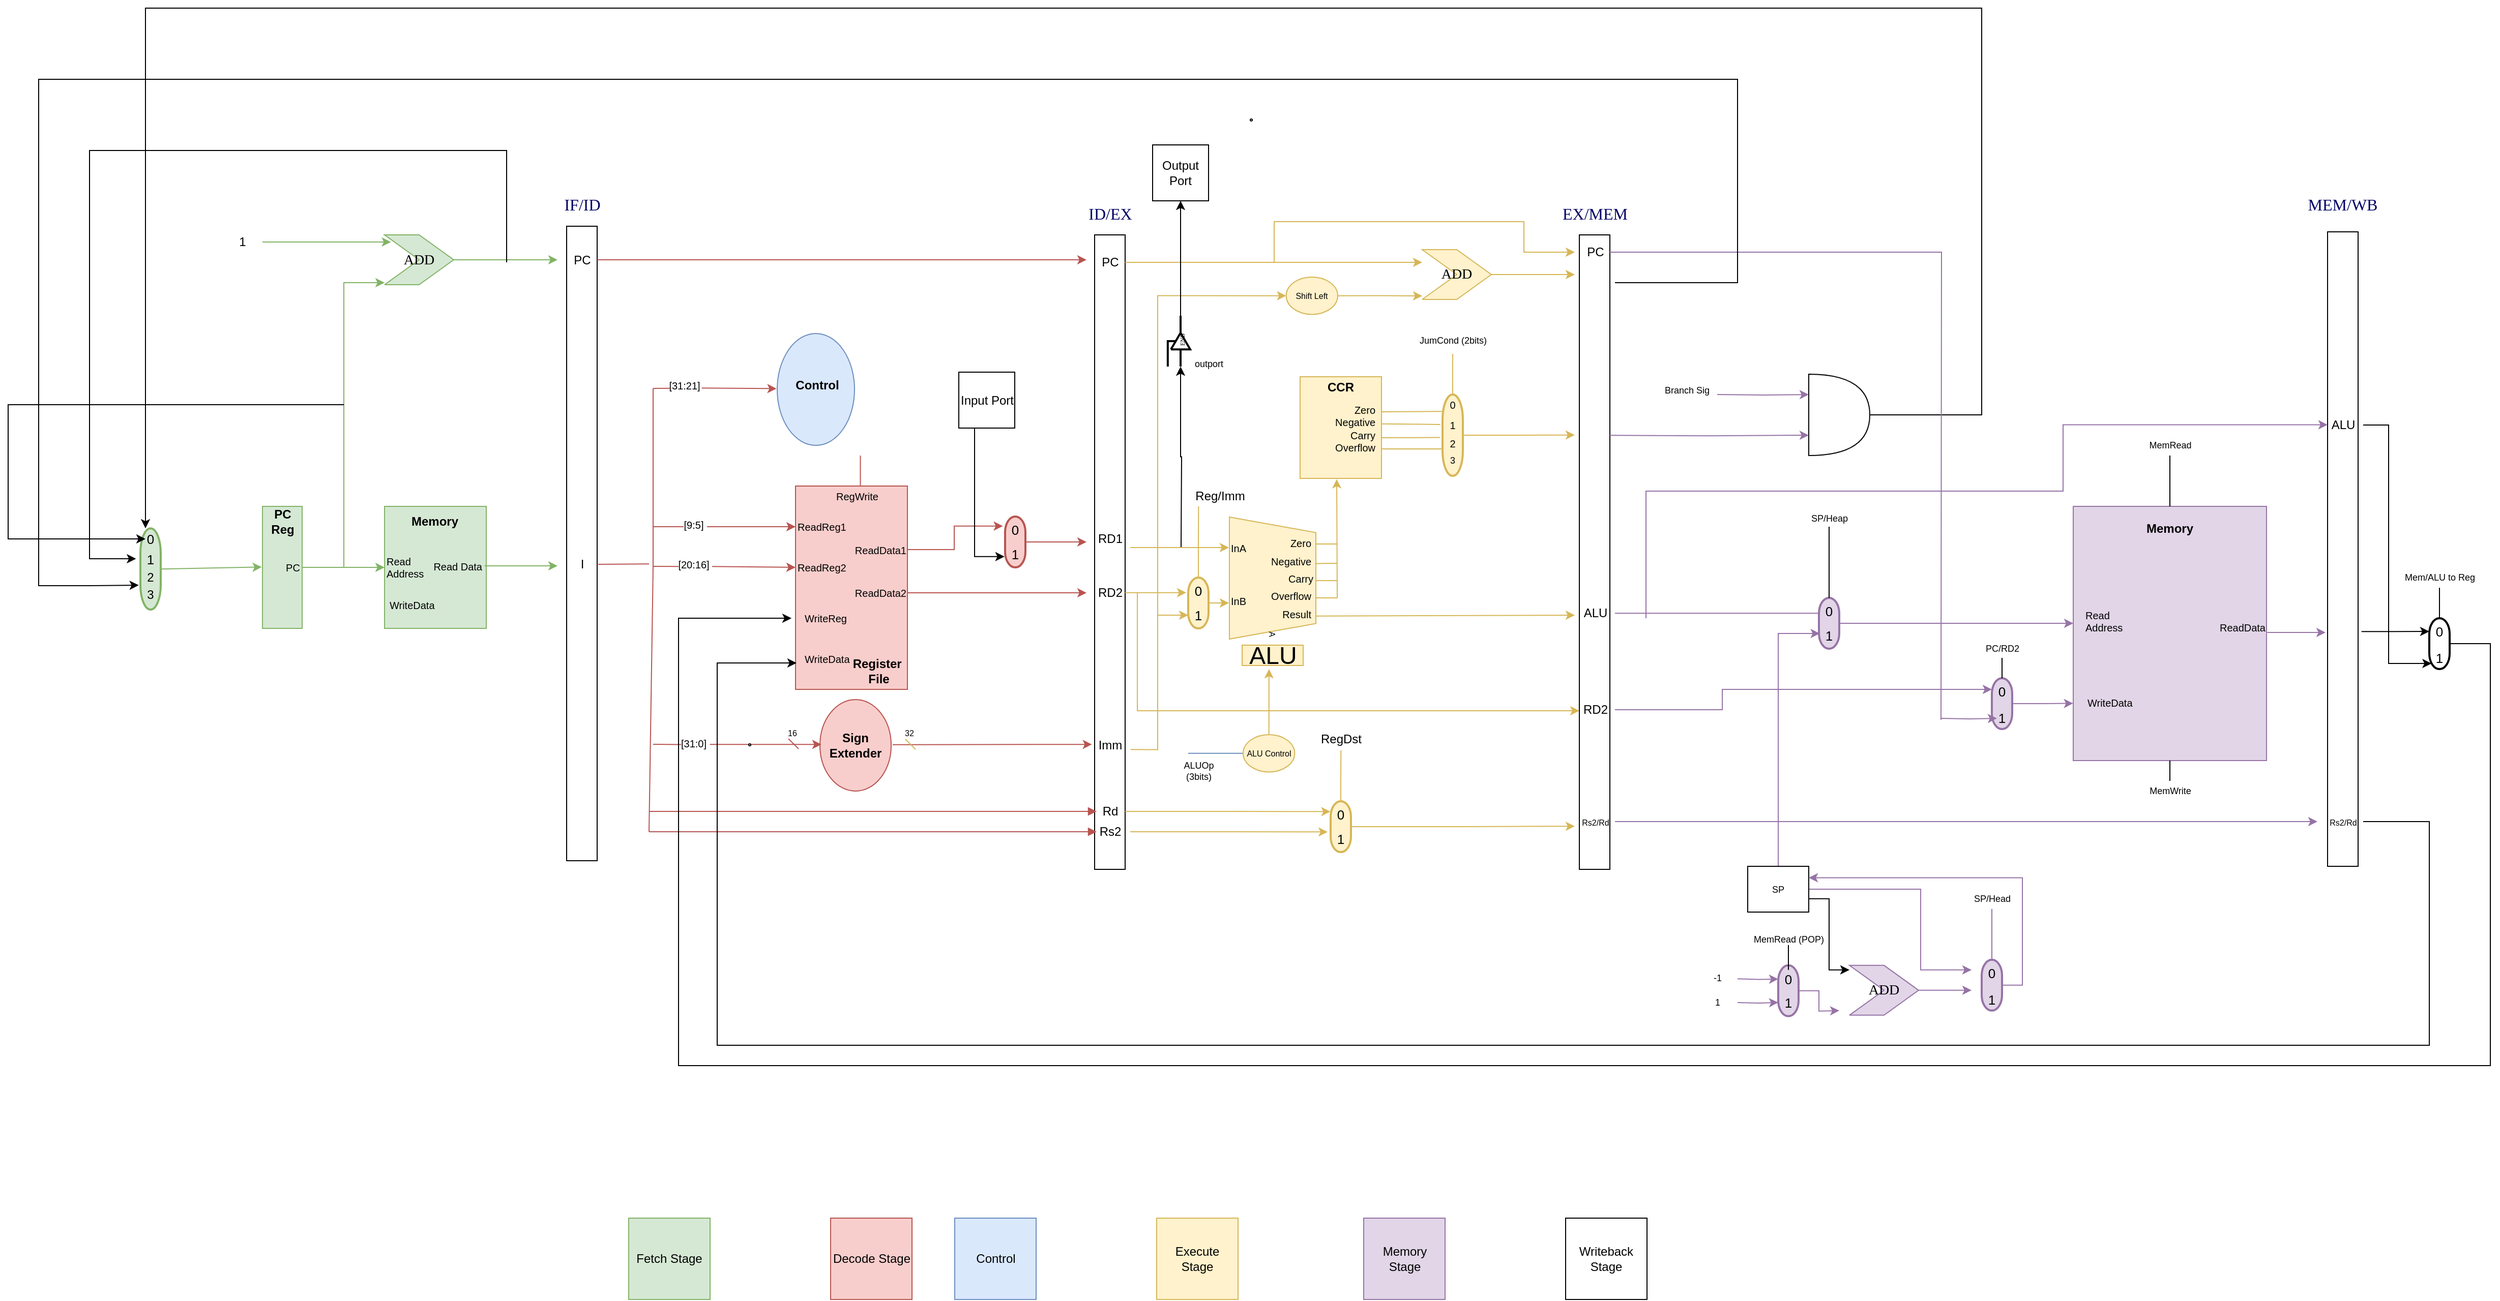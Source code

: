 <mxfile version="13.9.9" type="device"><diagram id="GEWAEGAaDJInfuJMEdcB" name="Page-1"><mxGraphModel dx="1483" dy="867" grid="1" gridSize="10" guides="1" tooltips="1" connect="1" arrows="1" fold="1" page="1" pageScale="1" pageWidth="10000" pageHeight="10000" math="0" shadow="0"><root><mxCell id="0"/><mxCell id="1" parent="0"/><mxCell id="nRq4pLv7lDaLM8ArhGwT-8" value="" style="endArrow=classic;html=1;fontSize=10;exitX=1;exitY=0.5;exitDx=0;exitDy=0;entryX=0;entryY=0.5;entryDx=0;entryDy=0;fillColor=#d5e8d4;rounded=1;strokeColor=#82b366;edgeStyle=orthogonalEdgeStyle;" parent="1" source="nRq4pLv7lDaLM8ArhGwT-3" target="nRq4pLv7lDaLM8ArhGwT-6" edge="1"><mxGeometry width="50" height="50" relative="1" as="geometry"><mxPoint x="584" y="1030" as="sourcePoint"/><mxPoint x="634" y="980" as="targetPoint"/></mxGeometry></mxCell><mxCell id="nRq4pLv7lDaLM8ArhGwT-9" value="" style="group;fillColor=#d5e8d4;strokeColor=#82b366;" parent="1" vertex="1" connectable="0"><mxGeometry x="660" y="820" width="39" height="120" as="geometry"/></mxCell><mxCell id="nRq4pLv7lDaLM8ArhGwT-1" value="" style="rounded=0;whiteSpace=wrap;html=1;fillColor=#d5e8d4;strokeColor=#82b366;" parent="nRq4pLv7lDaLM8ArhGwT-9" vertex="1"><mxGeometry width="39" height="120" as="geometry"/></mxCell><mxCell id="nRq4pLv7lDaLM8ArhGwT-2" value="PC&lt;br&gt;Reg" style="text;html=1;strokeColor=none;fillColor=none;align=center;verticalAlign=middle;whiteSpace=wrap;rounded=0;fontStyle=1" parent="nRq4pLv7lDaLM8ArhGwT-9" vertex="1"><mxGeometry x="9.75" y="7.5" width="19.5" height="15" as="geometry"/></mxCell><mxCell id="nRq4pLv7lDaLM8ArhGwT-3" value="PC" style="text;html=1;strokeColor=none;fillColor=none;align=center;verticalAlign=middle;whiteSpace=wrap;rounded=0;fontSize=10;" parent="nRq4pLv7lDaLM8ArhGwT-9" vertex="1"><mxGeometry x="19.5" y="52.5" width="19.5" height="15" as="geometry"/></mxCell><mxCell id="nRq4pLv7lDaLM8ArhGwT-10" value="" style="group" parent="1" vertex="1" connectable="0"><mxGeometry x="780" y="820" width="100" height="120" as="geometry"/></mxCell><mxCell id="nRq4pLv7lDaLM8ArhGwT-4" value="" style="rounded=0;whiteSpace=wrap;html=1;fillColor=#d5e8d4;strokeColor=#82b366;" parent="nRq4pLv7lDaLM8ArhGwT-10" vertex="1"><mxGeometry width="100" height="120" as="geometry"/></mxCell><mxCell id="nRq4pLv7lDaLM8ArhGwT-5" value="Memory" style="text;html=1;strokeColor=none;fillColor=none;align=center;verticalAlign=middle;whiteSpace=wrap;rounded=0;fontStyle=1" parent="nRq4pLv7lDaLM8ArhGwT-10" vertex="1"><mxGeometry x="33.333" y="7.5" width="33.333" height="15" as="geometry"/></mxCell><mxCell id="nRq4pLv7lDaLM8ArhGwT-6" value="Read Address" style="text;html=1;strokeColor=none;fillColor=none;align=left;verticalAlign=middle;whiteSpace=wrap;rounded=0;fontSize=10;" parent="nRq4pLv7lDaLM8ArhGwT-10" vertex="1"><mxGeometry y="52.5" width="33.333" height="15" as="geometry"/></mxCell><mxCell id="nRq4pLv7lDaLM8ArhGwT-7" value="Read Data" style="text;html=1;strokeColor=none;fillColor=none;align=right;verticalAlign=middle;whiteSpace=wrap;rounded=0;fontSize=10;" parent="nRq4pLv7lDaLM8ArhGwT-10" vertex="1"><mxGeometry x="40" y="51" width="58.17" height="15" as="geometry"/></mxCell><mxCell id="WP_Zq_Onmj9v32QAocgJ-166" value="WriteData" style="text;html=1;strokeColor=none;fillColor=none;align=left;verticalAlign=middle;whiteSpace=wrap;rounded=0;fontSize=10;" parent="nRq4pLv7lDaLM8ArhGwT-10" vertex="1"><mxGeometry x="2.92" y="92" width="27.5" height="10" as="geometry"/></mxCell><mxCell id="nRq4pLv7lDaLM8ArhGwT-25" value="" style="endArrow=none;html=1;fontSize=13;fillColor=#f8cecc;strokeColor=#b85450;" parent="1" edge="1"><mxGeometry width="50" height="50" relative="1" as="geometry"><mxPoint x="1040" y="1140" as="sourcePoint"/><mxPoint x="1044" y="704" as="targetPoint"/><Array as="points"><mxPoint x="1044" y="880"/></Array></mxGeometry></mxCell><mxCell id="jr-7Io3T9gxjwfJFGv9w-1" value="" style="endArrow=classic;html=1;exitX=0.717;exitY=0.75;exitDx=0;exitDy=0;exitPerimeter=0;fillColor=#f8cecc;strokeColor=#b85450;" parent="1" source="jr-7Io3T9gxjwfJFGv9w-2" target="nRq4pLv7lDaLM8ArhGwT-14" edge="1"><mxGeometry width="50" height="50" relative="1" as="geometry"><mxPoint x="1044" y="839" as="sourcePoint"/><mxPoint x="1144" y="810" as="targetPoint"/></mxGeometry></mxCell><mxCell id="jr-7Io3T9gxjwfJFGv9w-2" value="[9:5]" style="text;html=1;strokeColor=none;fillColor=none;align=center;verticalAlign=middle;whiteSpace=wrap;rounded=0;fontSize=10;" parent="1" vertex="1"><mxGeometry x="1054" y="832.5" width="60" height="10" as="geometry"/></mxCell><mxCell id="jr-7Io3T9gxjwfJFGv9w-5" value="" style="endArrow=none;html=1;fontSize=8;entryX=0.333;entryY=0.75;entryDx=0;entryDy=0;entryPerimeter=0;fillColor=#f8cecc;strokeColor=#b85450;" parent="1" target="jr-7Io3T9gxjwfJFGv9w-2" edge="1"><mxGeometry width="50" height="50" relative="1" as="geometry"><mxPoint x="1044" y="840" as="sourcePoint"/><mxPoint x="1134" y="860" as="targetPoint"/></mxGeometry></mxCell><mxCell id="jr-7Io3T9gxjwfJFGv9w-7" value="" style="endArrow=classic;html=1;fontSize=8;exitX=0.8;exitY=0.75;exitDx=0;exitDy=0;exitPerimeter=0;fillColor=#f8cecc;strokeColor=#b85450;entryX=0;entryY=0.5;entryDx=0;entryDy=0;" parent="1" source="jr-7Io3T9gxjwfJFGv9w-10" target="nRq4pLv7lDaLM8ArhGwT-15" edge="1"><mxGeometry width="50" height="50" relative="1" as="geometry"><mxPoint x="1117" y="870" as="sourcePoint"/><mxPoint x="1180" y="870" as="targetPoint"/></mxGeometry></mxCell><mxCell id="jr-7Io3T9gxjwfJFGv9w-10" value="[20:16]" style="text;html=1;strokeColor=none;fillColor=none;align=center;verticalAlign=middle;whiteSpace=wrap;rounded=0;fontSize=10;" parent="1" vertex="1"><mxGeometry x="1054" y="871.59" width="60" height="10" as="geometry"/></mxCell><mxCell id="jr-7Io3T9gxjwfJFGv9w-12" value="" style="endArrow=none;html=1;fontSize=8;exitX=0.25;exitY=0.75;exitDx=0;exitDy=0;exitPerimeter=0;fillColor=#f8cecc;strokeColor=#b85450;" parent="1" source="jr-7Io3T9gxjwfJFGv9w-10" edge="1"><mxGeometry width="50" height="50" relative="1" as="geometry"><mxPoint x="1050" y="870" as="sourcePoint"/><mxPoint x="1044" y="879" as="targetPoint"/></mxGeometry></mxCell><mxCell id="jr-7Io3T9gxjwfJFGv9w-34" value="" style="ellipse;whiteSpace=wrap;html=1;fontSize=8;align=right;rotation=90;fillColor=#f8cecc;strokeColor=#b85450;" parent="1" vertex="1"><mxGeometry x="1198" y="1020" width="90" height="70" as="geometry"/></mxCell><mxCell id="jr-7Io3T9gxjwfJFGv9w-36" value="&lt;div&gt;Sign&lt;/div&gt;&lt;div&gt;Extender&lt;br&gt;&lt;/div&gt;" style="text;html=1;strokeColor=none;fillColor=none;align=center;verticalAlign=middle;whiteSpace=wrap;rounded=0;fontStyle=1" parent="1" vertex="1"><mxGeometry x="1218" y="1045" width="50" height="20" as="geometry"/></mxCell><mxCell id="jr-7Io3T9gxjwfJFGv9w-37" value="" style="endArrow=classic;html=1;fontSize=8;entryX=0.49;entryY=0.993;entryDx=0;entryDy=0;entryPerimeter=0;exitX=0.747;exitY=0.842;exitDx=0;exitDy=0;exitPerimeter=0;fillColor=#f8cecc;strokeColor=#b85450;" parent="1" edge="1"><mxGeometry width="50" height="50" relative="1" as="geometry"><mxPoint x="1099.772" y="1054.154" as="sourcePoint"/><mxPoint x="1209.436" y="1054.154" as="targetPoint"/></mxGeometry></mxCell><mxCell id="jr-7Io3T9gxjwfJFGv9w-40" value="[31:0]" style="text;html=1;strokeColor=none;fillColor=none;align=center;verticalAlign=middle;whiteSpace=wrap;rounded=0;fontSize=10;" parent="1" vertex="1"><mxGeometry x="1054" y="1050" width="60" height="5" as="geometry"/></mxCell><mxCell id="jr-7Io3T9gxjwfJFGv9w-42" value="" style="endArrow=none;html=1;fontSize=8;entryX=0.294;entryY=0.842;entryDx=0;entryDy=0;entryPerimeter=0;fillColor=#f8cecc;strokeColor=#b85450;" parent="1" target="jr-7Io3T9gxjwfJFGv9w-40" edge="1"><mxGeometry width="50" height="50" relative="1" as="geometry"><mxPoint x="1044" y="1054" as="sourcePoint"/><mxPoint x="1053" y="1054" as="targetPoint"/></mxGeometry></mxCell><mxCell id="jr-7Io3T9gxjwfJFGv9w-43" value="" style="endArrow=classic;html=1;fontSize=8;exitX=0.493;exitY=-0.02;exitDx=0;exitDy=0;exitPerimeter=0;fillColor=#f8cecc;strokeColor=#b85450;entryX=-0.09;entryY=0.803;entryDx=0;entryDy=0;entryPerimeter=0;endFill=1;" parent="1" source="jr-7Io3T9gxjwfJFGv9w-34" target="WP_Zq_Onmj9v32QAocgJ-5" edge="1"><mxGeometry width="50" height="50" relative="1" as="geometry"><mxPoint x="1334" y="1060" as="sourcePoint"/><mxPoint x="1323" y="1054" as="targetPoint"/></mxGeometry></mxCell><mxCell id="F5EO7fNrncJi5tXWK-v9-1" value="" style="group" parent="1" vertex="1" connectable="0"><mxGeometry x="1184" y="800" width="110" height="200" as="geometry"/></mxCell><mxCell id="nRq4pLv7lDaLM8ArhGwT-11" value="" style="rounded=0;whiteSpace=wrap;html=1;fontSize=10;align=left;fillColor=#f8cecc;strokeColor=#b85450;" parent="F5EO7fNrncJi5tXWK-v9-1" vertex="1"><mxGeometry width="110" height="200" as="geometry"/></mxCell><mxCell id="nRq4pLv7lDaLM8ArhGwT-12" value="Register&amp;nbsp;&lt;br&gt;File" style="text;html=1;strokeColor=none;fillColor=none;align=center;verticalAlign=middle;whiteSpace=wrap;rounded=0;fontStyle=1" parent="F5EO7fNrncJi5tXWK-v9-1" vertex="1"><mxGeometry x="34.375" y="171.5" width="96.25" height="20" as="geometry"/></mxCell><mxCell id="nRq4pLv7lDaLM8ArhGwT-14" value="ReadReg1" style="text;html=1;strokeColor=none;fillColor=none;align=left;verticalAlign=middle;whiteSpace=wrap;rounded=0;fontSize=10;" parent="F5EO7fNrncJi5tXWK-v9-1" vertex="1"><mxGeometry y="30" width="27.5" height="20" as="geometry"/></mxCell><mxCell id="nRq4pLv7lDaLM8ArhGwT-15" value="&lt;div&gt;ReadReg2&lt;/div&gt;" style="text;html=1;strokeColor=none;fillColor=none;align=left;verticalAlign=middle;whiteSpace=wrap;rounded=0;fontSize=10;" parent="F5EO7fNrncJi5tXWK-v9-1" vertex="1"><mxGeometry y="70" width="27.5" height="20" as="geometry"/></mxCell><mxCell id="nRq4pLv7lDaLM8ArhGwT-16" value="WriteReg" style="text;html=1;strokeColor=none;fillColor=none;align=left;verticalAlign=middle;whiteSpace=wrap;rounded=0;fontSize=10;" parent="F5EO7fNrncJi5tXWK-v9-1" vertex="1"><mxGeometry x="6.88" y="120" width="27.5" height="20" as="geometry"/></mxCell><mxCell id="nRq4pLv7lDaLM8ArhGwT-17" value="WriteData" style="text;html=1;strokeColor=none;fillColor=none;align=left;verticalAlign=middle;whiteSpace=wrap;rounded=0;fontSize=10;" parent="F5EO7fNrncJi5tXWK-v9-1" vertex="1"><mxGeometry x="6.88" y="160" width="27.5" height="20" as="geometry"/></mxCell><mxCell id="jr-7Io3T9gxjwfJFGv9w-20" value="ReadData1" style="text;html=1;strokeColor=none;fillColor=none;align=right;verticalAlign=middle;whiteSpace=wrap;rounded=0;fontSize=10;" parent="F5EO7fNrncJi5tXWK-v9-1" vertex="1"><mxGeometry x="82.5" y="52.5" width="27.5" height="20" as="geometry"/></mxCell><mxCell id="jr-7Io3T9gxjwfJFGv9w-21" value="ReadData2" style="text;html=1;strokeColor=none;fillColor=none;align=right;verticalAlign=middle;whiteSpace=wrap;rounded=0;fontSize=10;" parent="F5EO7fNrncJi5tXWK-v9-1" vertex="1"><mxGeometry x="82.5" y="95" width="27.5" height="20" as="geometry"/></mxCell><mxCell id="F5EO7fNrncJi5tXWK-v9-54" value="RegWrite" style="text;html=1;strokeColor=none;fillColor=none;align=left;verticalAlign=middle;whiteSpace=wrap;rounded=0;fontSize=10;" parent="F5EO7fNrncJi5tXWK-v9-1" vertex="1"><mxGeometry x="37.5" width="52.5" height="20" as="geometry"/></mxCell><mxCell id="F5EO7fNrncJi5tXWK-v9-2" value="" style="group" parent="1" vertex="1" connectable="0"><mxGeometry x="1176" y="1037.5" width="11" height="21" as="geometry"/></mxCell><mxCell id="jr-7Io3T9gxjwfJFGv9w-38" value="" style="endArrow=none;html=1;fontSize=8;fillColor=#f8cecc;strokeColor=#b85450;" parent="F5EO7fNrncJi5tXWK-v9-2" edge="1"><mxGeometry width="50" height="50" relative="1" as="geometry"><mxPoint x="1" y="11" as="sourcePoint"/><mxPoint x="11" y="21" as="targetPoint"/></mxGeometry></mxCell><mxCell id="jr-7Io3T9gxjwfJFGv9w-39" value="16" style="text;html=1;strokeColor=none;fillColor=none;align=center;verticalAlign=middle;whiteSpace=wrap;rounded=0;fontSize=8;" parent="F5EO7fNrncJi5tXWK-v9-2" vertex="1"><mxGeometry width="10" height="10" as="geometry"/></mxCell><mxCell id="F5EO7fNrncJi5tXWK-v9-3" value="" style="group" parent="1" vertex="1" connectable="0"><mxGeometry x="1291" y="1038" width="11" height="21" as="geometry"/></mxCell><mxCell id="jr-7Io3T9gxjwfJFGv9w-44" value="" style="endArrow=none;html=1;fontSize=8;fillColor=#fff2cc;strokeColor=#d6b656;" parent="F5EO7fNrncJi5tXWK-v9-3" edge="1"><mxGeometry width="50" height="50" relative="1" as="geometry"><mxPoint x="1" y="11" as="sourcePoint"/><mxPoint x="11" y="21" as="targetPoint"/></mxGeometry></mxCell><mxCell id="jr-7Io3T9gxjwfJFGv9w-45" value="32" style="text;html=1;strokeColor=none;fillColor=none;align=center;verticalAlign=middle;whiteSpace=wrap;rounded=0;fontSize=8;" parent="F5EO7fNrncJi5tXWK-v9-3" vertex="1"><mxGeometry width="10" height="10" as="geometry"/></mxCell><mxCell id="F5EO7fNrncJi5tXWK-v9-18" value="" style="group;fillColor=#e1d5e7;strokeColor=#9673a6;" parent="1" vertex="1" connectable="0"><mxGeometry x="2440" y="820" width="190" height="250" as="geometry"/></mxCell><mxCell id="F5EO7fNrncJi5tXWK-v9-19" value="" style="rounded=0;whiteSpace=wrap;html=1;fontSize=10;align=left;fillColor=#e1d5e7;strokeColor=#9673a6;" parent="F5EO7fNrncJi5tXWK-v9-18" vertex="1"><mxGeometry width="190" height="250" as="geometry"/></mxCell><mxCell id="F5EO7fNrncJi5tXWK-v9-20" value="Memory" style="text;html=1;strokeColor=none;fillColor=none;align=center;verticalAlign=middle;whiteSpace=wrap;rounded=0;fontStyle=1" parent="F5EO7fNrncJi5tXWK-v9-18" vertex="1"><mxGeometry x="11.875" y="9.375" width="166.25" height="25" as="geometry"/></mxCell><mxCell id="F5EO7fNrncJi5tXWK-v9-21" value="Read Address" style="text;html=1;strokeColor=none;fillColor=none;align=left;verticalAlign=middle;whiteSpace=wrap;rounded=0;fontSize=10;" parent="F5EO7fNrncJi5tXWK-v9-18" vertex="1"><mxGeometry x="10" y="100" width="47.5" height="25" as="geometry"/></mxCell><mxCell id="F5EO7fNrncJi5tXWK-v9-22" value="WriteData" style="text;html=1;strokeColor=none;fillColor=none;align=left;verticalAlign=middle;whiteSpace=wrap;rounded=0;fontSize=10;" parent="F5EO7fNrncJi5tXWK-v9-18" vertex="1"><mxGeometry x="11.88" y="180" width="47.5" height="25" as="geometry"/></mxCell><mxCell id="F5EO7fNrncJi5tXWK-v9-25" value="ReadData" style="text;html=1;strokeColor=none;fillColor=none;align=right;verticalAlign=middle;whiteSpace=wrap;rounded=0;fontSize=10;" parent="F5EO7fNrncJi5tXWK-v9-18" vertex="1"><mxGeometry x="142.5" y="106.875" width="47.5" height="25" as="geometry"/></mxCell><mxCell id="F5EO7fNrncJi5tXWK-v9-40" value="" style="endArrow=classic;html=1;fontSize=10;exitX=1.016;exitY=0.684;exitDx=0;exitDy=0;exitPerimeter=0;fillColor=#e1d5e7;strokeColor=#9673a6;" parent="1" source="F5EO7fNrncJi5tXWK-v9-25" edge="1"><mxGeometry width="50" height="50" relative="1" as="geometry"><mxPoint x="2358" y="880" as="sourcePoint"/><mxPoint x="2688" y="944" as="targetPoint"/></mxGeometry></mxCell><mxCell id="F5EO7fNrncJi5tXWK-v9-147" value="" style="endArrow=classic;html=1;fontSize=7;entryX=0.493;entryY=1.009;entryDx=0;entryDy=0;entryPerimeter=0;fillColor=#f8cecc;strokeColor=#b85450;exitX=1.064;exitY=0.768;exitDx=0;exitDy=0;exitPerimeter=0;" parent="1" source="F5EO7fNrncJi5tXWK-v9-148" target="F5EO7fNrncJi5tXWK-v9-50" edge="1"><mxGeometry width="50" height="50" relative="1" as="geometry"><mxPoint x="1044" y="704" as="sourcePoint"/><mxPoint x="1120" y="660" as="targetPoint"/></mxGeometry></mxCell><mxCell id="F5EO7fNrncJi5tXWK-v9-148" value="[31:21]" style="text;html=1;strokeColor=none;fillColor=none;align=center;verticalAlign=middle;whiteSpace=wrap;rounded=0;fontSize=10;" parent="1" vertex="1"><mxGeometry x="1060" y="696" width="30" height="10" as="geometry"/></mxCell><mxCell id="F5EO7fNrncJi5tXWK-v9-150" value="" style="endArrow=none;html=1;fontSize=7;entryX=0.011;entryY=0.79;entryDx=0;entryDy=0;entryPerimeter=0;fillColor=#f8cecc;strokeColor=#b85450;" parent="1" target="F5EO7fNrncJi5tXWK-v9-148" edge="1"><mxGeometry width="50" height="50" relative="1" as="geometry"><mxPoint x="1044" y="704" as="sourcePoint"/><mxPoint x="1110" y="680" as="targetPoint"/></mxGeometry></mxCell><mxCell id="F5EO7fNrncJi5tXWK-v9-181" value="" style="endArrow=classic;html=1;fontSize=11;entryX=-0.019;entryY=0.497;entryDx=0;entryDy=0;entryPerimeter=0;fillColor=#d5e8d4;strokeColor=#82b366;exitX=0.5;exitY=0;exitDx=0;exitDy=0;exitPerimeter=0;" parent="1" target="nRq4pLv7lDaLM8ArhGwT-1" edge="1" source="WP_Zq_Onmj9v32QAocgJ-57"><mxGeometry width="50" height="50" relative="1" as="geometry"><mxPoint x="640" y="880" as="sourcePoint"/><mxPoint x="630" y="840" as="targetPoint"/></mxGeometry></mxCell><mxCell id="TWKKnOHG6fg1YNwIzenU-1" value="Fetch Stage" style="whiteSpace=wrap;html=1;aspect=fixed;fillColor=#d5e8d4;strokeColor=#82b366;" parent="1" vertex="1"><mxGeometry x="1020" y="1520" width="80" height="80" as="geometry"/></mxCell><mxCell id="TWKKnOHG6fg1YNwIzenU-2" value="Decode Stage" style="whiteSpace=wrap;html=1;aspect=fixed;fillColor=#f8cecc;strokeColor=#b85450;" parent="1" vertex="1"><mxGeometry x="1218.5" y="1520" width="80" height="80" as="geometry"/></mxCell><mxCell id="TWKKnOHG6fg1YNwIzenU-3" value="Control" style="whiteSpace=wrap;html=1;aspect=fixed;fillColor=#dae8fc;strokeColor=#6c8ebf;" parent="1" vertex="1"><mxGeometry x="1340.5" y="1520" width="80" height="80" as="geometry"/></mxCell><mxCell id="TWKKnOHG6fg1YNwIzenU-4" value="Execute Stage" style="whiteSpace=wrap;html=1;aspect=fixed;fillColor=#fff2cc;strokeColor=#d6b656;" parent="1" vertex="1"><mxGeometry x="1539" y="1520" width="80" height="80" as="geometry"/></mxCell><mxCell id="TWKKnOHG6fg1YNwIzenU-5" value="Memory Stage" style="whiteSpace=wrap;html=1;aspect=fixed;fillColor=#e1d5e7;strokeColor=#9673a6;" parent="1" vertex="1"><mxGeometry x="1742.5" y="1520" width="80" height="80" as="geometry"/></mxCell><mxCell id="TWKKnOHG6fg1YNwIzenU-6" value="Writeback Stage" style="whiteSpace=wrap;html=1;aspect=fixed;" parent="1" vertex="1"><mxGeometry x="1941" y="1520" width="80" height="80" as="geometry"/></mxCell><mxCell id="TWKKnOHG6fg1YNwIzenU-18" value="" style="ellipse;whiteSpace=wrap;html=1;aspect=fixed;fillColor=#f5f5f5;fontSize=7;align=center;strokeColor=#000000;fontColor=#333333;" parent="1" vertex="1"><mxGeometry x="1631" y="439" width="2" height="2" as="geometry"/></mxCell><mxCell id="AQoo05_PCcrr-zh03Vqa-7" value="" style="ellipse;whiteSpace=wrap;html=1;aspect=fixed;fillColor=#f5f5f5;fontSize=7;align=center;strokeColor=#000000;fontColor=#333333;" parent="1" vertex="1"><mxGeometry x="1138" y="1053.5" width="2" height="2" as="geometry"/></mxCell><mxCell id="vxa17M2FvinRDphraPXA-18" value="" style="group" parent="1" vertex="1" connectable="0"><mxGeometry x="1149" y="667" width="110" height="76" as="geometry"/></mxCell><mxCell id="F5EO7fNrncJi5tXWK-v9-50" value="" style="ellipse;whiteSpace=wrap;html=1;fillColor=#dae8fc;fontSize=10;align=right;rotation=90;strokeColor=#6c8ebf;" parent="vxa17M2FvinRDphraPXA-18" vertex="1"><mxGeometry width="110" height="76" as="geometry"/></mxCell><mxCell id="F5EO7fNrncJi5tXWK-v9-52" value="Control" style="text;html=1;strokeColor=none;fillColor=none;align=center;verticalAlign=middle;whiteSpace=wrap;rounded=0;fontStyle=1" parent="vxa17M2FvinRDphraPXA-18" vertex="1"><mxGeometry x="27.5" y="24" width="57" height="20" as="geometry"/></mxCell><mxCell id="TWKKnOHG6fg1YNwIzenU-42" value="" style="ellipse;whiteSpace=wrap;html=1;aspect=fixed;fillColor=#d5e8d4;fontSize=7;align=center;strokeColor=#82b366;" parent="1" vertex="1"><mxGeometry x="1982.5" y="986.09" width="2" height="2" as="geometry"/></mxCell><mxCell id="WP_Zq_Onmj9v32QAocgJ-3" value="" style="rounded=0;whiteSpace=wrap;html=1;" parent="1" vertex="1"><mxGeometry x="959" y="544.5" width="30" height="624" as="geometry"/></mxCell><mxCell id="WP_Zq_Onmj9v32QAocgJ-5" value="" style="rounded=0;whiteSpace=wrap;html=1;" parent="1" vertex="1"><mxGeometry x="1478" y="553" width="30" height="624" as="geometry"/></mxCell><mxCell id="WP_Zq_Onmj9v32QAocgJ-125" style="edgeStyle=orthogonalEdgeStyle;rounded=0;orthogonalLoop=1;jettySize=auto;html=1;exitX=0;exitY=0.75;exitDx=0;exitDy=0;endArrow=classic;endFill=1;strokeColor=#d6b656;entryX=0;entryY=0.75;entryDx=0;entryDy=0;fillColor=#fff2cc;" parent="1" target="WP_Zq_Onmj9v32QAocgJ-6" edge="1"><mxGeometry relative="1" as="geometry"><mxPoint x="1520" y="905" as="sourcePoint"/><Array as="points"><mxPoint x="1520" y="905"/><mxPoint x="1520" y="1021"/></Array></mxGeometry></mxCell><mxCell id="WP_Zq_Onmj9v32QAocgJ-6" value="" style="rounded=0;whiteSpace=wrap;html=1;" parent="1" vertex="1"><mxGeometry x="1954.5" y="553" width="30" height="624" as="geometry"/></mxCell><mxCell id="WP_Zq_Onmj9v32QAocgJ-7" value="" style="rounded=0;whiteSpace=wrap;html=1;" parent="1" vertex="1"><mxGeometry x="2690" y="550" width="30" height="624" as="geometry"/></mxCell><mxCell id="WP_Zq_Onmj9v32QAocgJ-10" style="edgeStyle=orthogonalEdgeStyle;rounded=0;orthogonalLoop=1;jettySize=auto;html=1;fillColor=#d5e8d4;strokeColor=#82b366;" parent="1" source="nRq4pLv7lDaLM8ArhGwT-7" edge="1"><mxGeometry relative="1" as="geometry"><mxPoint x="950" y="878.5" as="targetPoint"/></mxGeometry></mxCell><mxCell id="WP_Zq_Onmj9v32QAocgJ-14" style="edgeStyle=orthogonalEdgeStyle;rounded=0;orthogonalLoop=1;jettySize=auto;html=1;strokeColor=#82b366;fillColor=#d5e8d4;" parent="1" target="WP_Zq_Onmj9v32QAocgJ-11" edge="1"><mxGeometry relative="1" as="geometry"><mxPoint x="740" y="880" as="sourcePoint"/><Array as="points"><mxPoint x="740" y="600"/></Array></mxGeometry></mxCell><mxCell id="WP_Zq_Onmj9v32QAocgJ-17" style="edgeStyle=orthogonalEdgeStyle;rounded=0;orthogonalLoop=1;jettySize=auto;html=1;strokeColor=#82b366;fillColor=#d5e8d4;" parent="1" source="WP_Zq_Onmj9v32QAocgJ-11" edge="1"><mxGeometry relative="1" as="geometry"><mxPoint x="950" y="577.5" as="targetPoint"/></mxGeometry></mxCell><mxCell id="WP_Zq_Onmj9v32QAocgJ-11" value="&lt;font style=&quot;font-size: 14px; font-family: Calibri; direction: ltr; letter-spacing: 0px; line-height: 120%; opacity: 1;&quot;&gt;          ADD&lt;br&gt;&lt;/font&gt;" style="verticalAlign=middle;align=center;vsdxID=91;fillColor=#d5e8d4;shape=stencil(lZHRDoMgDEW/pu+Mhi9w7j9MxNGIYJBt+vdCGjPig8G3e9vTEm4Bm8V0swYplhj8qH/URwP4BCnJGR0oJgXYAjaDD/od/Mf17Ocuk1lN/ps3rDwn8oQUG7uHYP9i1JIrUHWDPZoHrOr3XpDVoKp//fJTSfyDG8hazr3sn4NOJT4Stjs=);strokeColor=#82b366;labelBackgroundColor=none;rounded=0;html=1;whiteSpace=wrap;" parent="1" vertex="1"><mxGeometry x="780" y="553" width="68" height="49" as="geometry"/></mxCell><mxCell id="WP_Zq_Onmj9v32QAocgJ-15" value="" style="endArrow=classic;html=1;strokeColor=#82b366;entryX=0.092;entryY=0.143;entryDx=0;entryDy=0;entryPerimeter=0;fillColor=#d5e8d4;" parent="1" target="WP_Zq_Onmj9v32QAocgJ-11" edge="1"><mxGeometry width="50" height="50" relative="1" as="geometry"><mxPoint x="660" y="560" as="sourcePoint"/><mxPoint x="710" y="550" as="targetPoint"/></mxGeometry></mxCell><mxCell id="WP_Zq_Onmj9v32QAocgJ-16" value="1" style="text;html=1;align=center;verticalAlign=middle;resizable=0;points=[];autosize=1;" parent="1" vertex="1"><mxGeometry x="630" y="550" width="20" height="20" as="geometry"/></mxCell><mxCell id="WP_Zq_Onmj9v32QAocgJ-30" style="edgeStyle=orthogonalEdgeStyle;rounded=0;orthogonalLoop=1;jettySize=auto;html=1;strokeColor=#b85450;fillColor=#f8cecc;" parent="1" source="WP_Zq_Onmj9v32QAocgJ-28" edge="1"><mxGeometry relative="1" as="geometry"><mxPoint x="1470" y="577.5" as="targetPoint"/></mxGeometry></mxCell><mxCell id="WP_Zq_Onmj9v32QAocgJ-28" value="PC" style="text;html=1;align=center;verticalAlign=middle;resizable=0;points=[];autosize=1;" parent="1" vertex="1"><mxGeometry x="959" y="567.5" width="30" height="20" as="geometry"/></mxCell><mxCell id="WP_Zq_Onmj9v32QAocgJ-40" style="edgeStyle=orthogonalEdgeStyle;rounded=0;orthogonalLoop=1;jettySize=auto;html=1;endArrow=none;endFill=0;strokeColor=#b85450;fillColor=#f8cecc;" parent="1" edge="1"><mxGeometry relative="1" as="geometry"><mxPoint x="1040" y="876.59" as="targetPoint"/><mxPoint x="990" y="877" as="sourcePoint"/><Array as="points"><mxPoint x="1040" y="877"/></Array></mxGeometry></mxCell><mxCell id="WP_Zq_Onmj9v32QAocgJ-29" value="I" style="text;html=1;align=center;verticalAlign=middle;resizable=0;points=[];autosize=1;" parent="1" vertex="1"><mxGeometry x="964" y="866.59" width="20" height="20" as="geometry"/></mxCell><mxCell id="WP_Zq_Onmj9v32QAocgJ-56" value="" style="group" parent="1" vertex="1" connectable="0"><mxGeometry x="540" y="841.59" width="20" height="80" as="geometry"/></mxCell><mxCell id="WP_Zq_Onmj9v32QAocgJ-57" value="" style="strokeWidth=2;html=1;shape=mxgraph.flowchart.terminator;whiteSpace=wrap;fontSize=10;align=left;rotation=90;fillColor=#d5e8d4;strokeColor=#82b366;" parent="WP_Zq_Onmj9v32QAocgJ-56" vertex="1"><mxGeometry x="-30" y="30" width="80" height="20" as="geometry"/></mxCell><mxCell id="WP_Zq_Onmj9v32QAocgJ-58" value="" style="group" parent="WP_Zq_Onmj9v32QAocgJ-56" vertex="1" connectable="0"><mxGeometry x="5" width="10" height="75" as="geometry"/></mxCell><mxCell id="WP_Zq_Onmj9v32QAocgJ-59" value="0" style="text;html=1;strokeColor=none;fillColor=none;align=center;verticalAlign=middle;whiteSpace=wrap;rounded=0;fontSize=13;" parent="WP_Zq_Onmj9v32QAocgJ-58" vertex="1"><mxGeometry width="10" height="20" as="geometry"/></mxCell><mxCell id="WP_Zq_Onmj9v32QAocgJ-60" value="1" style="text;html=1;strokeColor=none;fillColor=none;align=center;verticalAlign=middle;whiteSpace=wrap;rounded=0;fontSize=13;" parent="WP_Zq_Onmj9v32QAocgJ-58" vertex="1"><mxGeometry y="20" width="10" height="20" as="geometry"/></mxCell><mxCell id="WP_Zq_Onmj9v32QAocgJ-61" value="2" style="text;html=1;strokeColor=none;fillColor=none;align=center;verticalAlign=middle;whiteSpace=wrap;rounded=0;" parent="WP_Zq_Onmj9v32QAocgJ-58" vertex="1"><mxGeometry y="38" width="10" height="20" as="geometry"/></mxCell><mxCell id="WP_Zq_Onmj9v32QAocgJ-62" value="3" style="text;html=1;strokeColor=none;fillColor=none;align=center;verticalAlign=middle;whiteSpace=wrap;rounded=0;" parent="WP_Zq_Onmj9v32QAocgJ-58" vertex="1"><mxGeometry y="55" width="10" height="20" as="geometry"/></mxCell><mxCell id="WP_Zq_Onmj9v32QAocgJ-78" value="" style="group;" parent="1" vertex="1" connectable="0"><mxGeometry x="1390" y="830" width="20" height="50" as="geometry"/></mxCell><mxCell id="WP_Zq_Onmj9v32QAocgJ-79" value="" style="strokeWidth=2;html=1;shape=mxgraph.flowchart.terminator;whiteSpace=wrap;fontSize=10;align=left;rotation=90;fillColor=#f8cecc;strokeColor=#b85450;" parent="WP_Zq_Onmj9v32QAocgJ-78" vertex="1"><mxGeometry x="-15" y="15" width="50" height="20" as="geometry"/></mxCell><mxCell id="WP_Zq_Onmj9v32QAocgJ-80" value="0" style="text;html=1;align=center;verticalAlign=middle;whiteSpace=wrap;rounded=0;fontSize=13;" parent="WP_Zq_Onmj9v32QAocgJ-78" vertex="1"><mxGeometry x="5" y="8.79" width="10" height="8.909" as="geometry"/></mxCell><mxCell id="WP_Zq_Onmj9v32QAocgJ-81" value="1" style="text;html=1;align=center;verticalAlign=middle;whiteSpace=wrap;rounded=0;fontSize=13;" parent="WP_Zq_Onmj9v32QAocgJ-78" vertex="1"><mxGeometry x="5" y="32.089" width="10" height="8.909" as="geometry"/></mxCell><mxCell id="WP_Zq_Onmj9v32QAocgJ-84" style="edgeStyle=orthogonalEdgeStyle;rounded=0;orthogonalLoop=1;jettySize=auto;html=1;endArrow=none;endFill=0;strokeColor=#b85450;fillColor=#f8cecc;" parent="1" source="F5EO7fNrncJi5tXWK-v9-54" edge="1"><mxGeometry relative="1" as="geometry"><mxPoint x="1247.75" y="770" as="targetPoint"/></mxGeometry></mxCell><mxCell id="WP_Zq_Onmj9v32QAocgJ-85" style="edgeStyle=orthogonalEdgeStyle;rounded=0;orthogonalLoop=1;jettySize=auto;html=1;exitX=1;exitY=0.5;exitDx=0;exitDy=0;endArrow=classic;endFill=1;strokeColor=#b85450;fillColor=#f8cecc;entryX=0.188;entryY=1.11;entryDx=0;entryDy=0;entryPerimeter=0;" parent="1" source="jr-7Io3T9gxjwfJFGv9w-20" target="WP_Zq_Onmj9v32QAocgJ-79" edge="1"><mxGeometry relative="1" as="geometry"><mxPoint x="1380" y="840" as="targetPoint"/><Array as="points"><mxPoint x="1340" y="863"/><mxPoint x="1340" y="839"/></Array></mxGeometry></mxCell><mxCell id="WP_Zq_Onmj9v32QAocgJ-86" style="edgeStyle=orthogonalEdgeStyle;rounded=0;orthogonalLoop=1;jettySize=auto;html=1;exitX=1;exitY=0.5;exitDx=0;exitDy=0;endArrow=classic;endFill=1;strokeColor=#b85450;fillColor=#f8cecc;" parent="1" source="jr-7Io3T9gxjwfJFGv9w-21" edge="1"><mxGeometry relative="1" as="geometry"><mxPoint x="1470" y="905" as="targetPoint"/></mxGeometry></mxCell><mxCell id="WP_Zq_Onmj9v32QAocgJ-88" style="edgeStyle=orthogonalEdgeStyle;rounded=0;orthogonalLoop=1;jettySize=auto;html=1;endArrow=classic;endFill=1;entryX=0.788;entryY=1.03;entryDx=0;entryDy=0;entryPerimeter=0;" parent="1" source="WP_Zq_Onmj9v32QAocgJ-87" target="WP_Zq_Onmj9v32QAocgJ-79" edge="1"><mxGeometry relative="1" as="geometry"><mxPoint x="1372" y="870" as="targetPoint"/><Array as="points"><mxPoint x="1360" y="869"/></Array></mxGeometry></mxCell><mxCell id="WP_Zq_Onmj9v32QAocgJ-87" value="Input Port" style="whiteSpace=wrap;html=1;aspect=fixed;" parent="1" vertex="1"><mxGeometry x="1344.5" y="688" width="55" height="55" as="geometry"/></mxCell><mxCell id="WP_Zq_Onmj9v32QAocgJ-89" style="edgeStyle=orthogonalEdgeStyle;rounded=0;orthogonalLoop=1;jettySize=auto;html=1;endArrow=classic;endFill=1;strokeColor=#b85450;fillColor=#f8cecc;" parent="1" source="WP_Zq_Onmj9v32QAocgJ-79" edge="1"><mxGeometry relative="1" as="geometry"><mxPoint x="1470" y="855" as="targetPoint"/></mxGeometry></mxCell><mxCell id="WP_Zq_Onmj9v32QAocgJ-90" value="" style="endArrow=block;html=1;fontSize=8;fillColor=#f8cecc;strokeColor=#b85450;endFill=1;" parent="1" edge="1"><mxGeometry width="50" height="50" relative="1" as="geometry"><mxPoint x="1040" y="1140" as="sourcePoint"/><mxPoint x="1480" y="1140" as="targetPoint"/></mxGeometry></mxCell><mxCell id="WP_Zq_Onmj9v32QAocgJ-91" value="" style="endArrow=block;html=1;fontSize=8;fillColor=#f8cecc;strokeColor=#b85450;endFill=1;" parent="1" edge="1"><mxGeometry width="50" height="50" relative="1" as="geometry"><mxPoint x="1040" y="1120" as="sourcePoint"/><mxPoint x="1480" y="1120" as="targetPoint"/></mxGeometry></mxCell><mxCell id="WP_Zq_Onmj9v32QAocgJ-133" style="edgeStyle=orthogonalEdgeStyle;rounded=0;orthogonalLoop=1;jettySize=auto;html=1;entryX=0.604;entryY=1.147;entryDx=0;entryDy=0;entryPerimeter=0;endArrow=classic;endFill=1;strokeColor=#d6b656;fillColor=#fff2cc;" parent="1" source="WP_Zq_Onmj9v32QAocgJ-92" target="WP_Zq_Onmj9v32QAocgJ-130" edge="1"><mxGeometry relative="1" as="geometry"/></mxCell><mxCell id="WP_Zq_Onmj9v32QAocgJ-92" value="Rs2" style="text;html=1;align=center;verticalAlign=middle;resizable=0;points=[];autosize=1;" parent="1" vertex="1"><mxGeometry x="1473" y="1130" width="40" height="20" as="geometry"/></mxCell><mxCell id="WP_Zq_Onmj9v32QAocgJ-128" style="edgeStyle=orthogonalEdgeStyle;rounded=0;orthogonalLoop=1;jettySize=auto;html=1;endArrow=classic;endFill=1;strokeColor=#d6b656;fillColor=#fff2cc;entryX=0.204;entryY=1.009;entryDx=0;entryDy=0;entryPerimeter=0;" parent="1" source="WP_Zq_Onmj9v32QAocgJ-93" target="WP_Zq_Onmj9v32QAocgJ-130" edge="1"><mxGeometry relative="1" as="geometry"><mxPoint x="1700" y="1140" as="targetPoint"/></mxGeometry></mxCell><mxCell id="WP_Zq_Onmj9v32QAocgJ-93" value="Rd" style="text;html=1;align=center;verticalAlign=middle;resizable=0;points=[];autosize=1;" parent="1" vertex="1"><mxGeometry x="1478" y="1110" width="30" height="20" as="geometry"/></mxCell><mxCell id="WP_Zq_Onmj9v32QAocgJ-106" style="edgeStyle=orthogonalEdgeStyle;rounded=0;orthogonalLoop=1;jettySize=auto;html=1;entryX=0;entryY=0.5;entryDx=0;entryDy=0;endArrow=classic;endFill=1;strokeColor=#d6b656;fillColor=#fff2cc;" parent="1" source="WP_Zq_Onmj9v32QAocgJ-94" target="jr-7Io3T9gxjwfJFGv9w-24" edge="1"><mxGeometry relative="1" as="geometry"><Array as="points"><mxPoint x="1562" y="861"/></Array></mxGeometry></mxCell><mxCell id="WP_Zq_Onmj9v32QAocgJ-94" value="RD1" style="text;html=1;align=center;verticalAlign=middle;resizable=0;points=[];autosize=1;" parent="1" vertex="1"><mxGeometry x="1473" y="841.59" width="40" height="20" as="geometry"/></mxCell><mxCell id="WP_Zq_Onmj9v32QAocgJ-95" value="RD2" style="text;html=1;align=center;verticalAlign=middle;resizable=0;points=[];autosize=1;" parent="1" vertex="1"><mxGeometry x="1473" y="895.09" width="40" height="20" as="geometry"/></mxCell><mxCell id="WP_Zq_Onmj9v32QAocgJ-96" value="&lt;font style=&quot;font-size: 16px; font-family: Calibri; direction: ltr; letter-spacing: 0px; line-height: 120%; opacity: 1;&quot;&gt;IF/ID&lt;br&gt;&lt;/font&gt;" style="verticalAlign=middle;align=center;vsdxID=318;fillColor=none;gradientColor=none;shape=stencil(nZBLDoAgDERP0z3SIyjew0SURgSD+Lu9kMZoXLhwN9O+tukAlrNpJg1SzDH4QW/URgNYgZTkjA4UkwJUgGXng+6DX1zLfmoymdXo17xh5zmRJ6Q42BWCfc2oJfdAr+Yv+AP9Cb7OJ3H/2JG1HNGz/84klThPVCc=);strokeColor=none;strokeWidth=2;labelBackgroundColor=none;rounded=0;html=1;whiteSpace=wrap;fontColor=#000066;" parent="1" vertex="1"><mxGeometry x="945.5" y="510" width="57" height="25" as="geometry"/></mxCell><mxCell id="WP_Zq_Onmj9v32QAocgJ-97" value="&lt;font style=&quot;font-size: 16px; font-family: Calibri; direction: ltr; letter-spacing: 0px; line-height: 120%; opacity: 1;&quot;&gt;ID/EX&lt;br&gt;&lt;/font&gt;" style="verticalAlign=middle;align=center;vsdxID=509;fillColor=none;gradientColor=none;shape=stencil(nZBLDoAgDERP0z3SIyjew0SURgSD+Lu9kMZoXLhwN9O+tukAlrNpJg1SzDH4QW/URgNYgZTkjA4UkwJUgGXng+6DX1zLfmoymdXo17xh5zmRJ6Q42BWCfc2oJfdAr+Yv+AP9Cb7OJ3H/2JG1HNGz/84klThPVCc=);strokeColor=none;strokeWidth=2;labelBackgroundColor=none;rounded=0;html=1;whiteSpace=wrap;fontColor=#000066;" parent="1" vertex="1"><mxGeometry x="1464.5" y="519.5" width="57" height="25" as="geometry"/></mxCell><mxCell id="WP_Zq_Onmj9v32QAocgJ-98" value="&lt;font style=&quot;font-size: 16px; font-family: Calibri; direction: ltr; letter-spacing: 0px; line-height: 120%; opacity: 1;&quot;&gt;MEM/WB&lt;br&gt;&lt;/font&gt;" style="verticalAlign=middle;align=center;vsdxID=565;fillColor=none;gradientColor=none;shape=stencil(nZBLDoAgDERP0z3SIyjew0SURgSD+Lu9kMZoXLhwN9O+tukAlrNpJg1SzDH4QW/URgNYgZTkjA4UkwJUgGXng+6DX1zLfmoymdXo17xh5zmRJ6Q42BWCfc2oJfdAr+Yv+AP9Cb7OJ3H/2JG1HNGz/84klThPVCc=);strokeColor=none;strokeWidth=2;labelBackgroundColor=none;rounded=0;html=1;whiteSpace=wrap;fontColor=#000066;" parent="1" vertex="1"><mxGeometry x="2661" y="510" width="88" height="25" as="geometry"/></mxCell><mxCell id="WP_Zq_Onmj9v32QAocgJ-99" value="&lt;font style=&quot;font-size: 16px; font-family: Calibri; direction: ltr; letter-spacing: 0px; line-height: 120%; opacity: 1;&quot;&gt;EX/MEM&lt;br&gt;&lt;/font&gt;" style="verticalAlign=middle;align=center;vsdxID=530;fillColor=none;gradientColor=none;shape=stencil(nZBLDoAgDERP0z3SIyjew0SURgSD+Lu9kMZoXLhwN9O+tukAlrNpJg1SzDH4QW/URgNYgZTkjA4UkwJUgGXng+6DX1zLfmoymdXo17xh5zmRJ6Q42BWCfc2oJfdAr+Yv+AP9Cb7OJ3H/2JG1HNGz/84klThPVCc=);strokeColor=none;strokeWidth=2;labelBackgroundColor=none;rounded=0;html=1;whiteSpace=wrap;fontColor=#000066;" parent="1" vertex="1"><mxGeometry x="1932.5" y="519.5" width="74" height="25" as="geometry"/></mxCell><mxCell id="WP_Zq_Onmj9v32QAocgJ-155" style="edgeStyle=orthogonalEdgeStyle;rounded=0;orthogonalLoop=1;jettySize=auto;html=1;endArrow=classic;endFill=1;strokeColor=#d6b656;fontSize=9;fillColor=#fff2cc;" parent="1" source="WP_Zq_Onmj9v32QAocgJ-100" edge="1"><mxGeometry relative="1" as="geometry"><mxPoint x="1800" y="580" as="targetPoint"/></mxGeometry></mxCell><mxCell id="WP_Zq_Onmj9v32QAocgJ-100" value="PC" style="text;html=1;align=center;verticalAlign=middle;resizable=0;points=[];autosize=1;" parent="1" vertex="1"><mxGeometry x="1478" y="570" width="30" height="20" as="geometry"/></mxCell><mxCell id="WP_Zq_Onmj9v32QAocgJ-102" value="" style="group;" parent="1" vertex="1" connectable="0"><mxGeometry x="1680" y="690" width="101" height="102.5" as="geometry"/></mxCell><mxCell id="F5EO7fNrncJi5tXWK-v9-17" value="" style="group" parent="WP_Zq_Onmj9v32QAocgJ-102" vertex="1" connectable="0"><mxGeometry y="2.5" width="80" height="100" as="geometry"/></mxCell><mxCell id="F5EO7fNrncJi5tXWK-v9-4" value="" style="rounded=0;whiteSpace=wrap;html=1;fontSize=10;align=right;fillColor=#fff2cc;strokeColor=#d6b656;" parent="F5EO7fNrncJi5tXWK-v9-17" vertex="1"><mxGeometry width="80" height="100" as="geometry"/></mxCell><mxCell id="F5EO7fNrncJi5tXWK-v9-6" value="CCR" style="text;html=1;strokeColor=none;fillColor=none;align=center;verticalAlign=middle;whiteSpace=wrap;rounded=0;fontStyle=1" parent="F5EO7fNrncJi5tXWK-v9-17" vertex="1"><mxGeometry x="3" width="74" height="20" as="geometry"/></mxCell><mxCell id="F5EO7fNrncJi5tXWK-v9-8" value="Overflow" style="text;html=1;strokeColor=none;fillColor=none;align=right;verticalAlign=middle;whiteSpace=wrap;rounded=0;fontSize=10;" parent="F5EO7fNrncJi5tXWK-v9-17" vertex="1"><mxGeometry x="36" y="63.5" width="40" height="11" as="geometry"/></mxCell><mxCell id="F5EO7fNrncJi5tXWK-v9-9" value="Carry" style="text;html=1;strokeColor=none;fillColor=none;align=right;verticalAlign=middle;whiteSpace=wrap;rounded=0;fontSize=10;" parent="F5EO7fNrncJi5tXWK-v9-17" vertex="1"><mxGeometry x="35.5" y="53" width="40" height="9" as="geometry"/></mxCell><mxCell id="F5EO7fNrncJi5tXWK-v9-10" value="Negative" style="text;html=1;strokeColor=none;fillColor=none;align=right;verticalAlign=middle;whiteSpace=wrap;rounded=0;fontSize=10;" parent="F5EO7fNrncJi5tXWK-v9-17" vertex="1"><mxGeometry x="36" y="38" width="40" height="13" as="geometry"/></mxCell><mxCell id="F5EO7fNrncJi5tXWK-v9-11" value="Zero" style="text;html=1;strokeColor=none;fillColor=none;align=right;verticalAlign=middle;whiteSpace=wrap;rounded=0;fontSize=10;" parent="F5EO7fNrncJi5tXWK-v9-17" vertex="1"><mxGeometry x="36" y="25.5" width="40" height="14" as="geometry"/></mxCell><mxCell id="F5EO7fNrncJi5tXWK-v9-92" value="" style="endArrow=none;html=1;fontSize=10;exitX=0.221;exitY=-0.001;exitDx=0;exitDy=0;exitPerimeter=0;fillColor=#fff2cc;strokeColor=#d6b656;entryX=0.208;entryY=1.03;entryDx=0;entryDy=0;entryPerimeter=0;" parent="WP_Zq_Onmj9v32QAocgJ-102" target="WP_Zq_Onmj9v32QAocgJ-141" edge="1"><mxGeometry width="50" height="50" relative="1" as="geometry"><mxPoint x="80" y="37" as="sourcePoint"/><mxPoint x="100.5" y="36.5" as="targetPoint"/></mxGeometry></mxCell><mxCell id="F5EO7fNrncJi5tXWK-v9-93" value="" style="endArrow=none;html=1;fontSize=10;exitX=0.381;exitY=0.001;exitDx=0;exitDy=0;exitPerimeter=0;fillColor=#fff2cc;strokeColor=#d6b656;entryX=0.368;entryY=1.11;entryDx=0;entryDy=0;entryPerimeter=0;" parent="WP_Zq_Onmj9v32QAocgJ-102" target="WP_Zq_Onmj9v32QAocgJ-141" edge="1"><mxGeometry width="50" height="50" relative="1" as="geometry"><mxPoint x="80.5" y="48.833" as="sourcePoint"/><mxPoint x="100.5" y="48.5" as="targetPoint"/></mxGeometry></mxCell><mxCell id="F5EO7fNrncJi5tXWK-v9-94" value="" style="endArrow=none;html=1;fontSize=10;exitX=0.521;exitY=0;exitDx=0;exitDy=0;exitPerimeter=0;fillColor=#fff2cc;strokeColor=#d6b656;entryX=0.528;entryY=1.11;entryDx=0;entryDy=0;entryPerimeter=0;" parent="WP_Zq_Onmj9v32QAocgJ-102" target="WP_Zq_Onmj9v32QAocgJ-141" edge="1"><mxGeometry width="50" height="50" relative="1" as="geometry"><mxPoint x="80" y="62.5" as="sourcePoint"/><mxPoint x="100.5" y="62.5" as="targetPoint"/></mxGeometry></mxCell><mxCell id="F5EO7fNrncJi5tXWK-v9-95" value="" style="endArrow=none;html=1;fontSize=10;exitX=0.662;exitY=-0.003;exitDx=0;exitDy=0;exitPerimeter=0;fillColor=#fff2cc;strokeColor=#d6b656;entryX=0.669;entryY=1;entryDx=0;entryDy=0;entryPerimeter=0;" parent="WP_Zq_Onmj9v32QAocgJ-102" target="WP_Zq_Onmj9v32QAocgJ-141" edge="1"><mxGeometry width="50" height="50" relative="1" as="geometry"><mxPoint x="80.333" y="73.5" as="sourcePoint"/><mxPoint x="101" y="73.5" as="targetPoint"/></mxGeometry></mxCell><mxCell id="WP_Zq_Onmj9v32QAocgJ-105" value="" style="group" parent="1" vertex="1" connectable="0"><mxGeometry x="1610" y="820" width="323" height="156.5" as="geometry"/></mxCell><mxCell id="jr-7Io3T9gxjwfJFGv9w-22" value="A" style="shape=trapezoid;perimeter=trapezoidPerimeter;whiteSpace=wrap;html=1;fontSize=8;align=right;rotation=90;size=0.127;fillColor=#fff2cc;strokeColor=#d6b656;" parent="WP_Zq_Onmj9v32QAocgJ-105" vertex="1"><mxGeometry x="-17" y="28" width="120" height="85" as="geometry"/></mxCell><mxCell id="jr-7Io3T9gxjwfJFGv9w-24" value="InA" style="text;html=1;strokeColor=none;fillColor=none;align=left;verticalAlign=middle;whiteSpace=wrap;rounded=0;fontSize=10;" parent="WP_Zq_Onmj9v32QAocgJ-105" vertex="1"><mxGeometry y="30.5" width="40" height="20" as="geometry"/></mxCell><mxCell id="jr-7Io3T9gxjwfJFGv9w-25" value="InB" style="text;html=1;strokeColor=none;fillColor=none;align=left;verticalAlign=middle;whiteSpace=wrap;rounded=0;fontSize=10;" parent="WP_Zq_Onmj9v32QAocgJ-105" vertex="1"><mxGeometry y="83" width="40" height="20" as="geometry"/></mxCell><mxCell id="jr-7Io3T9gxjwfJFGv9w-52" value="Result" style="text;html=1;strokeColor=none;fillColor=none;align=right;verticalAlign=middle;whiteSpace=wrap;rounded=0;fontSize=10;" parent="WP_Zq_Onmj9v32QAocgJ-105" vertex="1"><mxGeometry x="43" y="95.5" width="40" height="20" as="geometry"/></mxCell><mxCell id="jr-7Io3T9gxjwfJFGv9w-54" value="Overflow" style="text;html=1;strokeColor=none;fillColor=none;align=right;verticalAlign=middle;whiteSpace=wrap;rounded=0;fontSize=10;" parent="WP_Zq_Onmj9v32QAocgJ-105" vertex="1"><mxGeometry x="43" y="78" width="40" height="20" as="geometry"/></mxCell><mxCell id="jr-7Io3T9gxjwfJFGv9w-55" value="Carry" style="text;html=1;strokeColor=none;fillColor=none;align=right;verticalAlign=middle;whiteSpace=wrap;rounded=0;fontSize=10;" parent="WP_Zq_Onmj9v32QAocgJ-105" vertex="1"><mxGeometry x="44.5" y="61" width="40" height="20" as="geometry"/></mxCell><mxCell id="jr-7Io3T9gxjwfJFGv9w-56" value="Negative" style="text;html=1;strokeColor=none;fillColor=none;align=right;verticalAlign=middle;whiteSpace=wrap;rounded=0;fontSize=10;" parent="WP_Zq_Onmj9v32QAocgJ-105" vertex="1"><mxGeometry x="43" y="44" width="40" height="20" as="geometry"/></mxCell><mxCell id="jr-7Io3T9gxjwfJFGv9w-57" value="Zero" style="text;html=1;strokeColor=none;fillColor=none;align=right;verticalAlign=middle;whiteSpace=wrap;rounded=0;fontSize=10;" parent="WP_Zq_Onmj9v32QAocgJ-105" vertex="1"><mxGeometry x="43" y="25.5" width="40" height="20" as="geometry"/></mxCell><mxCell id="F5EO7fNrncJi5tXWK-v9-12" value="" style="endArrow=none;html=1;fontSize=10;exitX=0.221;exitY=-0.001;exitDx=0;exitDy=0;exitPerimeter=0;fillColor=#fff2cc;strokeColor=#d6b656;" parent="WP_Zq_Onmj9v32QAocgJ-105" source="jr-7Io3T9gxjwfJFGv9w-22" edge="1"><mxGeometry width="50" height="50" relative="1" as="geometry"><mxPoint x="106.5" y="69" as="sourcePoint"/><mxPoint x="106.5" y="37" as="targetPoint"/></mxGeometry></mxCell><mxCell id="F5EO7fNrncJi5tXWK-v9-13" value="" style="endArrow=none;html=1;fontSize=10;exitX=0.381;exitY=0.001;exitDx=0;exitDy=0;exitPerimeter=0;fillColor=#fff2cc;strokeColor=#d6b656;" parent="WP_Zq_Onmj9v32QAocgJ-105" source="jr-7Io3T9gxjwfJFGv9w-22" edge="1"><mxGeometry width="50" height="50" relative="1" as="geometry"><mxPoint x="126.5" y="79" as="sourcePoint"/><mxPoint x="106.5" y="56" as="targetPoint"/></mxGeometry></mxCell><mxCell id="F5EO7fNrncJi5tXWK-v9-14" value="" style="endArrow=none;html=1;fontSize=10;exitX=0.521;exitY=0;exitDx=0;exitDy=0;exitPerimeter=0;fillColor=#fff2cc;strokeColor=#d6b656;" parent="WP_Zq_Onmj9v32QAocgJ-105" source="jr-7Io3T9gxjwfJFGv9w-22" edge="1"><mxGeometry width="50" height="50" relative="1" as="geometry"><mxPoint x="146.5" y="89" as="sourcePoint"/><mxPoint x="106.5" y="73" as="targetPoint"/></mxGeometry></mxCell><mxCell id="F5EO7fNrncJi5tXWK-v9-15" value="" style="endArrow=none;html=1;fontSize=10;exitX=0.662;exitY=-0.003;exitDx=0;exitDy=0;exitPerimeter=0;fillColor=#fff2cc;strokeColor=#d6b656;" parent="WP_Zq_Onmj9v32QAocgJ-105" source="jr-7Io3T9gxjwfJFGv9w-22" edge="1"><mxGeometry width="50" height="50" relative="1" as="geometry"><mxPoint x="136.5" y="109" as="sourcePoint"/><mxPoint x="106.5" y="90" as="targetPoint"/></mxGeometry></mxCell><mxCell id="F5EO7fNrncJi5tXWK-v9-38" value="" style="endArrow=classic;html=1;fontSize=10;fillColor=#fff2cc;strokeColor=#d6b656;entryX=0.45;entryY=1.008;entryDx=0;entryDy=0;entryPerimeter=0;" parent="WP_Zq_Onmj9v32QAocgJ-105" target="F5EO7fNrncJi5tXWK-v9-4" edge="1"><mxGeometry width="50" height="50" relative="1" as="geometry"><mxPoint x="106.5" y="90" as="sourcePoint"/><mxPoint x="106.5" as="targetPoint"/></mxGeometry></mxCell><mxCell id="vxa17M2FvinRDphraPXA-31" value="" style="endArrow=classic;html=1;fillColor=#fff2cc;strokeColor=#d6b656;exitX=0.811;exitY=-0.005;exitDx=0;exitDy=0;exitPerimeter=0;" parent="WP_Zq_Onmj9v32QAocgJ-105" source="jr-7Io3T9gxjwfJFGv9w-22" edge="1"><mxGeometry width="50" height="50" relative="1" as="geometry"><mxPoint x="56.5" y="179.0" as="sourcePoint"/><mxPoint x="340" y="107" as="targetPoint"/></mxGeometry></mxCell><mxCell id="WP_Zq_Onmj9v32QAocgJ-101" value="&lt;font style=&quot;font-size: 24px&quot;&gt;ALU&lt;/font&gt;" style="text;html=1;align=center;verticalAlign=middle;resizable=0;points=[];autosize=1;fillColor=#fff2cc;strokeColor=#d6b656;" parent="WP_Zq_Onmj9v32QAocgJ-105" vertex="1"><mxGeometry x="13" y="136.5" width="60" height="20" as="geometry"/></mxCell><mxCell id="WP_Zq_Onmj9v32QAocgJ-107" style="edgeStyle=orthogonalEdgeStyle;rounded=0;orthogonalLoop=1;jettySize=auto;html=1;endArrow=classic;endFill=1;strokeColor=#d6b656;fillColor=#fff2cc;" parent="1" edge="1"><mxGeometry relative="1" as="geometry"><mxPoint x="1508" y="904.89" as="sourcePoint"/><mxPoint x="1568" y="904.8" as="targetPoint"/><Array as="points"><mxPoint x="1548" y="904.8"/><mxPoint x="1548" y="904.8"/></Array></mxGeometry></mxCell><mxCell id="WP_Zq_Onmj9v32QAocgJ-109" value="" style="group;" parent="1" vertex="1" connectable="0"><mxGeometry x="1570" y="890" width="20" height="50" as="geometry"/></mxCell><mxCell id="WP_Zq_Onmj9v32QAocgJ-110" value="" style="strokeWidth=2;html=1;shape=mxgraph.flowchart.terminator;whiteSpace=wrap;fontSize=10;align=left;rotation=90;fillColor=#fff2cc;strokeColor=#d6b656;" parent="WP_Zq_Onmj9v32QAocgJ-109" vertex="1"><mxGeometry x="-15" y="15" width="50" height="20" as="geometry"/></mxCell><mxCell id="WP_Zq_Onmj9v32QAocgJ-111" value="0" style="text;html=1;align=center;verticalAlign=middle;whiteSpace=wrap;rounded=0;fontSize=13;" parent="WP_Zq_Onmj9v32QAocgJ-109" vertex="1"><mxGeometry x="5" y="8.79" width="10" height="8.909" as="geometry"/></mxCell><mxCell id="WP_Zq_Onmj9v32QAocgJ-112" value="1" style="text;html=1;align=center;verticalAlign=middle;whiteSpace=wrap;rounded=0;fontSize=13;" parent="WP_Zq_Onmj9v32QAocgJ-109" vertex="1"><mxGeometry x="5" y="32.089" width="10" height="8.909" as="geometry"/></mxCell><mxCell id="WP_Zq_Onmj9v32QAocgJ-120" style="edgeStyle=orthogonalEdgeStyle;rounded=0;orthogonalLoop=1;jettySize=auto;html=1;exitX=0.5;exitY=0;exitDx=0;exitDy=0;exitPerimeter=0;endArrow=classic;endFill=1;strokeColor=#d6b656;fillColor=#fff2cc;" parent="1" source="WP_Zq_Onmj9v32QAocgJ-110" edge="1"><mxGeometry relative="1" as="geometry"><mxPoint x="1610" y="915" as="targetPoint"/></mxGeometry></mxCell><mxCell id="WP_Zq_Onmj9v32QAocgJ-121" value="Imm" style="text;html=1;align=center;verticalAlign=middle;resizable=0;points=[];autosize=1;" parent="1" vertex="1"><mxGeometry x="1473" y="1045" width="40" height="20" as="geometry"/></mxCell><mxCell id="WP_Zq_Onmj9v32QAocgJ-122" style="edgeStyle=orthogonalEdgeStyle;rounded=0;orthogonalLoop=1;jettySize=auto;html=1;endArrow=classic;endFill=1;strokeColor=#d6b656;exitX=1.008;exitY=0.708;exitDx=0;exitDy=0;exitPerimeter=0;fillColor=#fff2cc;" parent="1" source="WP_Zq_Onmj9v32QAocgJ-121" edge="1"><mxGeometry relative="1" as="geometry"><mxPoint x="1570" y="927" as="targetPoint"/><Array as="points"><mxPoint x="1540" y="1059"/><mxPoint x="1540" y="927"/></Array></mxGeometry></mxCell><mxCell id="WP_Zq_Onmj9v32QAocgJ-157" style="edgeStyle=orthogonalEdgeStyle;rounded=0;orthogonalLoop=1;jettySize=auto;html=1;endArrow=classic;endFill=1;strokeColor=#d6b656;fontSize=9;fillColor=#fff2cc;" parent="1" source="WP_Zq_Onmj9v32QAocgJ-123" edge="1"><mxGeometry relative="1" as="geometry"><mxPoint x="1950" y="592" as="targetPoint"/></mxGeometry></mxCell><mxCell id="WP_Zq_Onmj9v32QAocgJ-123" value="&lt;font style=&quot;font-size: 14px; font-family: Calibri; direction: ltr; letter-spacing: 0px; line-height: 120%; opacity: 1;&quot;&gt;          ADD&lt;br&gt;&lt;/font&gt;" style="verticalAlign=middle;align=center;vsdxID=91;fillColor=#fff2cc;shape=stencil(lZHRDoMgDEW/pu+Mhi9w7j9MxNGIYJBt+vdCGjPig8G3e9vTEm4Bm8V0swYplhj8qH/URwP4BCnJGR0oJgXYAjaDD/od/Mf17Ocuk1lN/ps3rDwn8oQUG7uHYP9i1JIrUHWDPZoHrOr3XpDVoKp//fJTSfyDG8hazr3sn4NOJT4Stjs=);strokeColor=#d6b656;labelBackgroundColor=none;rounded=0;html=1;whiteSpace=wrap;" parent="1" vertex="1"><mxGeometry x="1800" y="567.5" width="68" height="49" as="geometry"/></mxCell><mxCell id="WP_Zq_Onmj9v32QAocgJ-260" style="edgeStyle=orthogonalEdgeStyle;rounded=0;orthogonalLoop=1;jettySize=auto;html=1;entryX=0.302;entryY=1;entryDx=0;entryDy=0;entryPerimeter=0;endArrow=none;endFill=0;strokeColor=#9673a6;fontSize=9;fillColor=#e1d5e7;" parent="1" source="WP_Zq_Onmj9v32QAocgJ-124" target="WP_Zq_Onmj9v32QAocgJ-172" edge="1"><mxGeometry relative="1" as="geometry"/></mxCell><mxCell id="WP_Zq_Onmj9v32QAocgJ-124" value="ALU" style="text;html=1;align=center;verticalAlign=middle;resizable=0;points=[];autosize=1;" parent="1" vertex="1"><mxGeometry x="1949.5" y="915.09" width="40" height="20" as="geometry"/></mxCell><mxCell id="WP_Zq_Onmj9v32QAocgJ-242" style="edgeStyle=orthogonalEdgeStyle;rounded=0;orthogonalLoop=1;jettySize=auto;html=1;endArrow=classic;endFill=1;strokeColor=#9673a6;fontSize=9;entryX=0.22;entryY=1;entryDx=0;entryDy=0;entryPerimeter=0;fillColor=#e1d5e7;" parent="1" source="WP_Zq_Onmj9v32QAocgJ-126" target="WP_Zq_Onmj9v32QAocgJ-223" edge="1"><mxGeometry relative="1" as="geometry"><mxPoint x="2200" y="1010" as="targetPoint"/><Array as="points"><mxPoint x="2095" y="1020"/><mxPoint x="2095" y="1000"/></Array></mxGeometry></mxCell><mxCell id="WP_Zq_Onmj9v32QAocgJ-126" value="RD2" style="text;html=1;align=center;verticalAlign=middle;resizable=0;points=[];autosize=1;" parent="1" vertex="1"><mxGeometry x="1949.5" y="1010.0" width="40" height="20" as="geometry"/></mxCell><mxCell id="WP_Zq_Onmj9v32QAocgJ-129" value="" style="group;" parent="1" vertex="1" connectable="0"><mxGeometry x="1710" y="1110" width="20" height="50" as="geometry"/></mxCell><mxCell id="WP_Zq_Onmj9v32QAocgJ-130" value="" style="strokeWidth=2;html=1;shape=mxgraph.flowchart.terminator;whiteSpace=wrap;fontSize=10;align=left;rotation=90;fillColor=#fff2cc;strokeColor=#d6b656;" parent="WP_Zq_Onmj9v32QAocgJ-129" vertex="1"><mxGeometry x="-15" y="15" width="50" height="20" as="geometry"/></mxCell><mxCell id="WP_Zq_Onmj9v32QAocgJ-131" value="0" style="text;html=1;align=center;verticalAlign=middle;whiteSpace=wrap;rounded=0;fontSize=13;" parent="WP_Zq_Onmj9v32QAocgJ-129" vertex="1"><mxGeometry x="5" y="8.79" width="10" height="8.909" as="geometry"/></mxCell><mxCell id="WP_Zq_Onmj9v32QAocgJ-132" value="1" style="text;html=1;align=center;verticalAlign=middle;whiteSpace=wrap;rounded=0;fontSize=13;" parent="WP_Zq_Onmj9v32QAocgJ-129" vertex="1"><mxGeometry x="5" y="32.089" width="10" height="8.909" as="geometry"/></mxCell><mxCell id="WP_Zq_Onmj9v32QAocgJ-134" style="edgeStyle=orthogonalEdgeStyle;rounded=0;orthogonalLoop=1;jettySize=auto;html=1;exitX=0.5;exitY=0;exitDx=0;exitDy=0;exitPerimeter=0;entryX=-0.15;entryY=0.932;entryDx=0;entryDy=0;entryPerimeter=0;endArrow=classic;endFill=1;strokeColor=#d6b656;fillColor=#fff2cc;" parent="1" source="WP_Zq_Onmj9v32QAocgJ-130" target="WP_Zq_Onmj9v32QAocgJ-6" edge="1"><mxGeometry relative="1" as="geometry"/></mxCell><mxCell id="WP_Zq_Onmj9v32QAocgJ-236" style="edgeStyle=orthogonalEdgeStyle;rounded=0;orthogonalLoop=1;jettySize=auto;html=1;endArrow=classic;endFill=1;strokeColor=#9673a6;fontSize=9;fillColor=#e1d5e7;" parent="1" source="WP_Zq_Onmj9v32QAocgJ-135" edge="1"><mxGeometry relative="1" as="geometry"><mxPoint x="2680" y="1130" as="targetPoint"/></mxGeometry></mxCell><mxCell id="WP_Zq_Onmj9v32QAocgJ-135" value="&lt;font style=&quot;font-size: 8px&quot;&gt;Rs2/Rd&lt;/font&gt;" style="text;html=1;align=center;verticalAlign=middle;resizable=0;points=[];autosize=1;" parent="1" vertex="1"><mxGeometry x="1949.5" y="1120" width="40" height="20" as="geometry"/></mxCell><mxCell id="WP_Zq_Onmj9v32QAocgJ-136" style="edgeStyle=orthogonalEdgeStyle;rounded=0;orthogonalLoop=1;jettySize=auto;html=1;exitX=0;exitY=0.5;exitDx=0;exitDy=0;exitPerimeter=0;endArrow=none;endFill=0;strokeColor=#d6b656;fillColor=#fff2cc;" parent="1" source="WP_Zq_Onmj9v32QAocgJ-130" edge="1"><mxGeometry relative="1" as="geometry"><mxPoint x="1720.172" y="1060" as="targetPoint"/></mxGeometry></mxCell><mxCell id="WP_Zq_Onmj9v32QAocgJ-137" value="RegDst" style="text;html=1;align=center;verticalAlign=middle;resizable=0;points=[];autosize=1;" parent="1" vertex="1"><mxGeometry x="1689.5" y="1039" width="60" height="20" as="geometry"/></mxCell><mxCell id="WP_Zq_Onmj9v32QAocgJ-138" style="edgeStyle=orthogonalEdgeStyle;rounded=0;orthogonalLoop=1;jettySize=auto;html=1;exitX=0;exitY=0.5;exitDx=0;exitDy=0;exitPerimeter=0;endArrow=none;endFill=0;strokeColor=#d6b656;fillColor=#fff2cc;" parent="1" source="WP_Zq_Onmj9v32QAocgJ-110" edge="1"><mxGeometry relative="1" as="geometry"><mxPoint x="1580.172" y="820" as="targetPoint"/></mxGeometry></mxCell><mxCell id="WP_Zq_Onmj9v32QAocgJ-139" value="Reg/Imm" style="text;html=1;align=center;verticalAlign=middle;resizable=0;points=[];autosize=1;" parent="1" vertex="1"><mxGeometry x="1571" y="800" width="60" height="20" as="geometry"/></mxCell><mxCell id="WP_Zq_Onmj9v32QAocgJ-140" value="" style="group;" parent="1" vertex="1" connectable="0"><mxGeometry x="1820" y="710" width="20" height="80" as="geometry"/></mxCell><mxCell id="WP_Zq_Onmj9v32QAocgJ-141" value="" style="strokeWidth=2;html=1;shape=mxgraph.flowchart.terminator;whiteSpace=wrap;fontSize=10;align=left;rotation=90;fillColor=#fff2cc;strokeColor=#d6b656;" parent="WP_Zq_Onmj9v32QAocgJ-140" vertex="1"><mxGeometry x="-30" y="30" width="80" height="20" as="geometry"/></mxCell><mxCell id="WP_Zq_Onmj9v32QAocgJ-142" value="" style="group;fontSize=9;" parent="WP_Zq_Onmj9v32QAocgJ-140" vertex="1" connectable="0"><mxGeometry x="5" width="10" height="75" as="geometry"/></mxCell><mxCell id="WP_Zq_Onmj9v32QAocgJ-143" value="0" style="text;html=1;align=center;verticalAlign=middle;whiteSpace=wrap;rounded=0;fontSize=10;" parent="WP_Zq_Onmj9v32QAocgJ-142" vertex="1"><mxGeometry width="10" height="20" as="geometry"/></mxCell><mxCell id="WP_Zq_Onmj9v32QAocgJ-144" value="1" style="text;html=1;align=center;verticalAlign=middle;whiteSpace=wrap;rounded=0;fontSize=10;" parent="WP_Zq_Onmj9v32QAocgJ-142" vertex="1"><mxGeometry y="20" width="10" height="20" as="geometry"/></mxCell><mxCell id="WP_Zq_Onmj9v32QAocgJ-145" value="2" style="text;html=1;align=center;verticalAlign=middle;whiteSpace=wrap;rounded=0;fontSize=10;" parent="WP_Zq_Onmj9v32QAocgJ-142" vertex="1"><mxGeometry y="38" width="10" height="20" as="geometry"/></mxCell><mxCell id="WP_Zq_Onmj9v32QAocgJ-146" value="3" style="text;html=1;align=center;verticalAlign=middle;whiteSpace=wrap;rounded=0;fontSize=9;" parent="WP_Zq_Onmj9v32QAocgJ-142" vertex="1"><mxGeometry y="55" width="10" height="20" as="geometry"/></mxCell><mxCell id="WP_Zq_Onmj9v32QAocgJ-147" style="edgeStyle=orthogonalEdgeStyle;rounded=0;orthogonalLoop=1;jettySize=auto;html=1;exitX=0.5;exitY=0;exitDx=0;exitDy=0;endArrow=none;endFill=0;strokeColor=#d6b656;fontSize=9;fillColor=#fff2cc;" parent="1" source="WP_Zq_Onmj9v32QAocgJ-143" edge="1"><mxGeometry relative="1" as="geometry"><mxPoint x="1830" y="670" as="targetPoint"/></mxGeometry></mxCell><mxCell id="WP_Zq_Onmj9v32QAocgJ-148" value="JumCond (2bits)" style="text;html=1;align=center;verticalAlign=middle;resizable=0;points=[];autosize=1;fontSize=9;" parent="1" vertex="1"><mxGeometry x="1790" y="647" width="80" height="20" as="geometry"/></mxCell><mxCell id="WP_Zq_Onmj9v32QAocgJ-151" style="edgeStyle=orthogonalEdgeStyle;rounded=0;orthogonalLoop=1;jettySize=auto;html=1;exitX=0.5;exitY=1;exitDx=0;exitDy=0;endArrow=classic;endFill=1;strokeColor=#d6b656;fontSize=9;entryX=0.5;entryY=1;entryDx=0;entryDy=0;fillColor=#fff2cc;" parent="1" target="WP_Zq_Onmj9v32QAocgJ-149" edge="1"><mxGeometry relative="1" as="geometry"><mxPoint x="1540" y="930" as="sourcePoint"/><Array as="points"><mxPoint x="1540" y="613"/></Array></mxGeometry></mxCell><mxCell id="WP_Zq_Onmj9v32QAocgJ-154" style="edgeStyle=orthogonalEdgeStyle;rounded=0;orthogonalLoop=1;jettySize=auto;html=1;exitX=0.5;exitY=0;exitDx=0;exitDy=0;endArrow=classic;endFill=1;strokeColor=#d6b656;fontSize=9;fillColor=#fff2cc;" parent="1" source="WP_Zq_Onmj9v32QAocgJ-149" edge="1"><mxGeometry relative="1" as="geometry"><mxPoint x="1800" y="613" as="targetPoint"/></mxGeometry></mxCell><mxCell id="WP_Zq_Onmj9v32QAocgJ-149" value="Shift Left" style="ellipse;whiteSpace=wrap;html=1;fontSize=8;align=center;rotation=90;fillColor=#fff2cc;strokeColor=#d6b656;direction=east;flipH=1;flipV=1;horizontal=0;" parent="1" vertex="1"><mxGeometry x="1673.3" y="587.5" width="36.7" height="50.68" as="geometry"/></mxCell><mxCell id="WP_Zq_Onmj9v32QAocgJ-150" value="Output Port" style="whiteSpace=wrap;html=1;aspect=fixed;" parent="1" vertex="1"><mxGeometry x="1535" y="464.5" width="55" height="55" as="geometry"/></mxCell><mxCell id="WP_Zq_Onmj9v32QAocgJ-268" style="edgeStyle=orthogonalEdgeStyle;rounded=0;orthogonalLoop=1;jettySize=auto;html=1;entryX=0.5;entryY=1;entryDx=0;entryDy=0;endArrow=classic;endFill=1;strokeColor=#000000;fontSize=9;" parent="1" source="WP_Zq_Onmj9v32QAocgJ-152" target="WP_Zq_Onmj9v32QAocgJ-150" edge="1"><mxGeometry relative="1" as="geometry"/></mxCell><mxCell id="WP_Zq_Onmj9v32QAocgJ-269" style="edgeStyle=orthogonalEdgeStyle;rounded=0;orthogonalLoop=1;jettySize=auto;html=1;endArrow=classic;endFill=1;strokeColor=#000000;fontSize=9;" parent="1" target="WP_Zq_Onmj9v32QAocgJ-152" edge="1"><mxGeometry relative="1" as="geometry"><mxPoint x="1563" y="860" as="sourcePoint"/></mxGeometry></mxCell><mxCell id="WP_Zq_Onmj9v32QAocgJ-152" style="vsdxID=667;rotation=270;fillColor=none;gradientColor=none;strokeColor=none;strokeWidth=2;spacingTop=-2;spacingBottom=-2;spacingLeft=-2;spacingRight=-2;labelBackgroundColor=none;rounded=0;html=1;whiteSpace=wrap;fontColor=#000066;" parent="1" vertex="1"><mxGeometry x="1537.5" y="648" width="50" height="19" as="geometry"/></mxCell><mxCell id="WP_Zq_Onmj9v32QAocgJ-153" value="&lt;font style=&quot;font-size: 6px; font-family: Calibri; direction: ltr; letter-spacing: 0px; line-height: 120%; opacity: 1;&quot;&gt;ENB&lt;br&gt;&lt;/font&gt;" style="verticalAlign=middle;align=center;vsdxID=668;rotation=270;shape=stencil(pZJdDsIgEIRPw6MNZQUPUOs9mpQKEaGh1J/bCxI1kBRtfJuFbye7k0XQTKIbOSJ4ctac+FX2TiDYI0KkFtxK5xWCFkEzGMuP1sy6j/XYBTKos7kEh1vsA6h2LHQRfI8v+FkdIqykLsI1LuCMVWSb4HSVeQJ78dlhkErFCN7/SwviPwZI6dR33XKvnH5xpilK6LJthm5qP1QB/0YnGWf5epHflH+K9wjtAw==);strokeWidth=2;spacingTop=-2;spacingBottom=-2;spacingLeft=1;spacingRight=-2;labelBackgroundColor=none;rounded=0;html=1;whiteSpace=wrap;" parent="WP_Zq_Onmj9v32QAocgJ-152" vertex="1"><mxGeometry width="50" height="19" as="geometry"/></mxCell><mxCell id="WP_Zq_Onmj9v32QAocgJ-156" value="" style="endArrow=classic;html=1;strokeColor=#d6b656;fontSize=9;rounded=0;fillColor=#fff2cc;" parent="1" edge="1"><mxGeometry width="50" height="50" relative="1" as="geometry"><mxPoint x="1654.5" y="580" as="sourcePoint"/><mxPoint x="1950" y="570" as="targetPoint"/><Array as="points"><mxPoint x="1654.5" y="540"/><mxPoint x="1804.5" y="540"/><mxPoint x="1900" y="540"/><mxPoint x="1900" y="570"/></Array></mxGeometry></mxCell><mxCell id="WP_Zq_Onmj9v32QAocgJ-158" style="edgeStyle=orthogonalEdgeStyle;rounded=0;orthogonalLoop=1;jettySize=auto;html=1;exitX=0.5;exitY=0;exitDx=0;exitDy=0;exitPerimeter=0;endArrow=classic;endFill=1;strokeColor=#d6b656;fontSize=9;fillColor=#fff2cc;" parent="1" source="WP_Zq_Onmj9v32QAocgJ-141" edge="1"><mxGeometry relative="1" as="geometry"><mxPoint x="1950" y="749.862" as="targetPoint"/></mxGeometry></mxCell><mxCell id="WP_Zq_Onmj9v32QAocgJ-168" style="edgeStyle=orthogonalEdgeStyle;rounded=0;orthogonalLoop=1;jettySize=auto;html=1;exitX=0;exitY=0.25;exitDx=0;exitDy=0;exitPerimeter=0;endArrow=classic;endFill=1;strokeColor=#9673a6;fontSize=9;fillColor=#e1d5e7;entryX=0;entryY=0.25;entryDx=0;entryDy=0;entryPerimeter=0;" parent="1" target="WP_Zq_Onmj9v32QAocgJ-159" edge="1"><mxGeometry relative="1" as="geometry"><mxPoint x="2090" y="710" as="sourcePoint"/></mxGeometry></mxCell><mxCell id="WP_Zq_Onmj9v32QAocgJ-271" style="edgeStyle=orthogonalEdgeStyle;rounded=0;orthogonalLoop=1;jettySize=auto;html=1;endArrow=classic;endFill=1;strokeColor=#000000;fontSize=9;entryX=0;entryY=0;entryDx=0;entryDy=0;" parent="1" source="WP_Zq_Onmj9v32QAocgJ-159" target="WP_Zq_Onmj9v32QAocgJ-59" edge="1"><mxGeometry relative="1" as="geometry"><mxPoint x="2370" y="220" as="targetPoint"/><Array as="points"><mxPoint x="2350" y="730"/><mxPoint x="2350" y="330"/><mxPoint x="545" y="330"/></Array></mxGeometry></mxCell><mxCell id="WP_Zq_Onmj9v32QAocgJ-159" value="" style="shape=or;whiteSpace=wrap;html=1;fontSize=9;align=center;" parent="1" vertex="1"><mxGeometry x="2180" y="690" width="60" height="80" as="geometry"/></mxCell><mxCell id="WP_Zq_Onmj9v32QAocgJ-246" style="edgeStyle=orthogonalEdgeStyle;rounded=0;orthogonalLoop=1;jettySize=auto;html=1;endArrow=none;endFill=0;strokeColor=#9673a6;fontSize=9;fillColor=#e1d5e7;" parent="1" source="WP_Zq_Onmj9v32QAocgJ-160" edge="1"><mxGeometry relative="1" as="geometry"><mxPoint x="2310" y="1030" as="targetPoint"/></mxGeometry></mxCell><mxCell id="WP_Zq_Onmj9v32QAocgJ-160" value="PC" style="text;html=1;align=center;verticalAlign=middle;resizable=0;points=[];autosize=1;" parent="1" vertex="1"><mxGeometry x="1954.5" y="560" width="30" height="20" as="geometry"/></mxCell><mxCell id="WP_Zq_Onmj9v32QAocgJ-163" style="edgeStyle=orthogonalEdgeStyle;rounded=0;orthogonalLoop=1;jettySize=auto;html=1;exitX=0;exitY=0.5;exitDx=0;exitDy=0;endArrow=classic;endFill=1;strokeColor=#d6b656;fontSize=9;fillColor=#fff2cc;" parent="1" source="WP_Zq_Onmj9v32QAocgJ-161" edge="1"><mxGeometry relative="1" as="geometry"><mxPoint x="1649.4" y="980" as="targetPoint"/></mxGeometry></mxCell><mxCell id="WP_Zq_Onmj9v32QAocgJ-164" style="edgeStyle=orthogonalEdgeStyle;rounded=0;orthogonalLoop=1;jettySize=auto;html=1;endArrow=none;endFill=0;strokeColor=#6c8ebf;fontSize=9;fillColor=#dae8fc;" parent="1" source="WP_Zq_Onmj9v32QAocgJ-161" edge="1"><mxGeometry relative="1" as="geometry"><mxPoint x="1570" y="1062.84" as="targetPoint"/></mxGeometry></mxCell><mxCell id="WP_Zq_Onmj9v32QAocgJ-161" value="ALU Control" style="ellipse;whiteSpace=wrap;html=1;fontSize=8;align=center;rotation=90;fillColor=#fff2cc;strokeColor=#d6b656;direction=east;flipH=1;flipV=1;horizontal=0;" parent="1" vertex="1"><mxGeometry x="1631" y="1037.5" width="36.7" height="50.68" as="geometry"/></mxCell><mxCell id="WP_Zq_Onmj9v32QAocgJ-165" value="ALUOp&lt;br&gt;(3bits)" style="text;html=1;align=center;verticalAlign=middle;resizable=0;points=[];autosize=1;fontSize=9;" parent="1" vertex="1"><mxGeometry x="1555" y="1065" width="50" height="30" as="geometry"/></mxCell><mxCell id="WP_Zq_Onmj9v32QAocgJ-167" style="edgeStyle=orthogonalEdgeStyle;rounded=0;orthogonalLoop=1;jettySize=auto;html=1;exitX=0.5;exitY=0;exitDx=0;exitDy=0;exitPerimeter=0;endArrow=classic;endFill=1;strokeColor=#9673a6;fontSize=9;fillColor=#e1d5e7;entryX=0;entryY=0.75;entryDx=0;entryDy=0;entryPerimeter=0;" parent="1" target="WP_Zq_Onmj9v32QAocgJ-159" edge="1"><mxGeometry relative="1" as="geometry"><mxPoint x="2094.5" y="749.942" as="targetPoint"/><mxPoint x="1984.5" y="750.08" as="sourcePoint"/><Array as="points"/></mxGeometry></mxCell><mxCell id="WP_Zq_Onmj9v32QAocgJ-169" value="Branch Sig" style="text;html=1;align=center;verticalAlign=middle;resizable=0;points=[];autosize=1;fontSize=9;" parent="1" vertex="1"><mxGeometry x="2030" y="696" width="60" height="20" as="geometry"/></mxCell><mxCell id="WP_Zq_Onmj9v32QAocgJ-171" value="" style="group;" parent="1" vertex="1" connectable="0"><mxGeometry x="2190" y="910" width="20" height="50" as="geometry"/></mxCell><mxCell id="WP_Zq_Onmj9v32QAocgJ-172" value="" style="strokeWidth=2;html=1;shape=mxgraph.flowchart.terminator;whiteSpace=wrap;fontSize=10;align=left;rotation=90;fillColor=#e1d5e7;strokeColor=#9673a6;" parent="WP_Zq_Onmj9v32QAocgJ-171" vertex="1"><mxGeometry x="-15" y="15" width="50" height="20" as="geometry"/></mxCell><mxCell id="WP_Zq_Onmj9v32QAocgJ-173" value="0" style="text;html=1;align=center;verticalAlign=middle;whiteSpace=wrap;rounded=0;fontSize=13;" parent="WP_Zq_Onmj9v32QAocgJ-171" vertex="1"><mxGeometry x="5" y="8.79" width="10" height="8.909" as="geometry"/></mxCell><mxCell id="WP_Zq_Onmj9v32QAocgJ-174" value="1" style="text;html=1;align=center;verticalAlign=middle;whiteSpace=wrap;rounded=0;fontSize=13;" parent="WP_Zq_Onmj9v32QAocgJ-171" vertex="1"><mxGeometry x="5" y="32.089" width="10" height="8.909" as="geometry"/></mxCell><mxCell id="WP_Zq_Onmj9v32QAocgJ-176" value="" style="group;" parent="1" vertex="1" connectable="0"><mxGeometry x="2150" y="1271.41" width="20" height="50" as="geometry"/></mxCell><mxCell id="WP_Zq_Onmj9v32QAocgJ-177" value="" style="strokeWidth=2;html=1;shape=mxgraph.flowchart.terminator;whiteSpace=wrap;fontSize=10;align=left;rotation=90;fillColor=#e1d5e7;strokeColor=#9673a6;" parent="WP_Zq_Onmj9v32QAocgJ-176" vertex="1"><mxGeometry x="-15" y="15" width="50" height="20" as="geometry"/></mxCell><mxCell id="WP_Zq_Onmj9v32QAocgJ-178" value="0" style="text;html=1;align=center;verticalAlign=middle;whiteSpace=wrap;rounded=0;fontSize=13;" parent="WP_Zq_Onmj9v32QAocgJ-176" vertex="1"><mxGeometry x="5" y="8.79" width="10" height="8.909" as="geometry"/></mxCell><mxCell id="WP_Zq_Onmj9v32QAocgJ-179" value="1" style="text;html=1;align=center;verticalAlign=middle;whiteSpace=wrap;rounded=0;fontSize=13;" parent="WP_Zq_Onmj9v32QAocgJ-176" vertex="1"><mxGeometry x="5" y="32.089" width="10" height="8.909" as="geometry"/></mxCell><mxCell id="WP_Zq_Onmj9v32QAocgJ-180" value="" style="group;" parent="1" vertex="1" connectable="0"><mxGeometry x="2350" y="1265.91" width="20" height="50" as="geometry"/></mxCell><mxCell id="WP_Zq_Onmj9v32QAocgJ-181" value="" style="strokeWidth=2;html=1;shape=mxgraph.flowchart.terminator;whiteSpace=wrap;fontSize=10;align=left;rotation=90;fillColor=#e1d5e7;strokeColor=#9673a6;" parent="WP_Zq_Onmj9v32QAocgJ-180" vertex="1"><mxGeometry x="-15" y="15" width="50" height="20" as="geometry"/></mxCell><mxCell id="WP_Zq_Onmj9v32QAocgJ-182" value="0" style="text;html=1;align=center;verticalAlign=middle;whiteSpace=wrap;rounded=0;fontSize=13;" parent="WP_Zq_Onmj9v32QAocgJ-180" vertex="1"><mxGeometry x="5" y="8.79" width="10" height="8.909" as="geometry"/></mxCell><mxCell id="WP_Zq_Onmj9v32QAocgJ-187" value="1" style="text;html=1;align=center;verticalAlign=middle;whiteSpace=wrap;rounded=0;fontSize=13;" parent="WP_Zq_Onmj9v32QAocgJ-180" vertex="1"><mxGeometry x="5" y="34.999" width="10" height="8.909" as="geometry"/></mxCell><mxCell id="WP_Zq_Onmj9v32QAocgJ-200" style="edgeStyle=orthogonalEdgeStyle;rounded=0;orthogonalLoop=1;jettySize=auto;html=1;exitX=0.5;exitY=0;exitDx=0;exitDy=0;entryX=0.7;entryY=0.958;entryDx=0;entryDy=0;entryPerimeter=0;endArrow=classic;endFill=1;strokeColor=#9673a6;fontSize=9;fillColor=#e1d5e7;" parent="1" source="WP_Zq_Onmj9v32QAocgJ-199" target="WP_Zq_Onmj9v32QAocgJ-172" edge="1"><mxGeometry relative="1" as="geometry"/></mxCell><mxCell id="WP_Zq_Onmj9v32QAocgJ-214" style="edgeStyle=orthogonalEdgeStyle;rounded=0;orthogonalLoop=1;jettySize=auto;html=1;endArrow=classic;endFill=1;strokeColor=#000000;fontSize=9;" parent="1" source="WP_Zq_Onmj9v32QAocgJ-199" target="WP_Zq_Onmj9v32QAocgJ-204" edge="1"><mxGeometry relative="1" as="geometry"><Array as="points"><mxPoint x="2200" y="1205.91"/><mxPoint x="2200" y="1275.91"/></Array></mxGeometry></mxCell><mxCell id="WP_Zq_Onmj9v32QAocgJ-215" style="edgeStyle=orthogonalEdgeStyle;rounded=0;orthogonalLoop=1;jettySize=auto;html=1;endArrow=classic;endFill=1;strokeColor=#9673a6;fontSize=9;fillColor=#e1d5e7;" parent="1" source="WP_Zq_Onmj9v32QAocgJ-199" edge="1"><mxGeometry relative="1" as="geometry"><mxPoint x="2340" y="1275.91" as="targetPoint"/><Array as="points"><mxPoint x="2290" y="1196.91"/><mxPoint x="2290" y="1275.91"/><mxPoint x="2330" y="1275.91"/></Array></mxGeometry></mxCell><mxCell id="WP_Zq_Onmj9v32QAocgJ-199" value="SP" style="rounded=0;whiteSpace=wrap;html=1;fontSize=9;align=center;" parent="1" vertex="1"><mxGeometry x="2120" y="1174" width="60" height="45" as="geometry"/></mxCell><mxCell id="WP_Zq_Onmj9v32QAocgJ-201" style="edgeStyle=orthogonalEdgeStyle;rounded=0;orthogonalLoop=1;jettySize=auto;html=1;endArrow=none;endFill=0;strokeColor=#000000;fontSize=9;" parent="1" source="WP_Zq_Onmj9v32QAocgJ-172" edge="1"><mxGeometry relative="1" as="geometry"><mxPoint x="2200" y="840" as="targetPoint"/><Array as="points"><mxPoint x="2200" y="850"/></Array></mxGeometry></mxCell><mxCell id="WP_Zq_Onmj9v32QAocgJ-202" value="SP/Heap" style="text;html=1;align=center;verticalAlign=middle;resizable=0;points=[];autosize=1;fontSize=9;" parent="1" vertex="1"><mxGeometry x="2175" y="821.59" width="50" height="20" as="geometry"/></mxCell><mxCell id="WP_Zq_Onmj9v32QAocgJ-216" style="edgeStyle=orthogonalEdgeStyle;rounded=0;orthogonalLoop=1;jettySize=auto;html=1;endArrow=classic;endFill=1;strokeColor=#9673a6;fontSize=9;fillColor=#e1d5e7;" parent="1" source="WP_Zq_Onmj9v32QAocgJ-204" edge="1"><mxGeometry relative="1" as="geometry"><mxPoint x="2340" y="1295.91" as="targetPoint"/></mxGeometry></mxCell><mxCell id="WP_Zq_Onmj9v32QAocgJ-204" value="&lt;font style=&quot;font-size: 14px; font-family: Calibri; direction: ltr; letter-spacing: 0px; line-height: 120%; opacity: 1;&quot;&gt;          ADD&lt;br&gt;&lt;/font&gt;" style="verticalAlign=middle;align=center;vsdxID=91;fillColor=#e1d5e7;shape=stencil(lZHRDoMgDEW/pu+Mhi9w7j9MxNGIYJBt+vdCGjPig8G3e9vTEm4Bm8V0swYplhj8qH/URwP4BCnJGR0oJgXYAjaDD/od/Mf17Ocuk1lN/ps3rDwn8oQUG7uHYP9i1JIrUHWDPZoHrOr3XpDVoKp//fJTSfyDG8hazr3sn4NOJT4Stjs=);strokeColor=#9673a6;labelBackgroundColor=none;rounded=0;html=1;whiteSpace=wrap;" parent="1" vertex="1"><mxGeometry x="2220" y="1271.41" width="68" height="49" as="geometry"/></mxCell><mxCell id="WP_Zq_Onmj9v32QAocgJ-206" style="edgeStyle=orthogonalEdgeStyle;rounded=0;orthogonalLoop=1;jettySize=auto;html=1;endArrow=classic;endFill=1;strokeColor=#9673a6;fontSize=9;entryX=0.27;entryY=1;entryDx=0;entryDy=0;entryPerimeter=0;fillColor=#e1d5e7;" parent="1" target="WP_Zq_Onmj9v32QAocgJ-177" edge="1"><mxGeometry relative="1" as="geometry"><mxPoint x="2140" y="1284.91" as="targetPoint"/><mxPoint x="2110" y="1284.655" as="sourcePoint"/></mxGeometry></mxCell><mxCell id="WP_Zq_Onmj9v32QAocgJ-207" style="edgeStyle=orthogonalEdgeStyle;rounded=0;orthogonalLoop=1;jettySize=auto;html=1;endArrow=classic;endFill=1;strokeColor=#9673a6;fontSize=9;entryX=0.73;entryY=1;entryDx=0;entryDy=0;entryPerimeter=0;fillColor=#e1d5e7;" parent="1" target="WP_Zq_Onmj9v32QAocgJ-177" edge="1"><mxGeometry relative="1" as="geometry"><mxPoint x="2133" y="1307.91" as="targetPoint"/><mxPoint x="2110" y="1307.954" as="sourcePoint"/></mxGeometry></mxCell><mxCell id="WP_Zq_Onmj9v32QAocgJ-208" value="1" style="text;html=1;align=center;verticalAlign=middle;resizable=0;points=[];autosize=1;fontSize=9;" parent="1" vertex="1"><mxGeometry x="2080" y="1298.16" width="20" height="20" as="geometry"/></mxCell><mxCell id="WP_Zq_Onmj9v32QAocgJ-210" value="MemRead (POP)" style="text;html=1;align=center;verticalAlign=middle;resizable=0;points=[];autosize=1;fontSize=9;" parent="1" vertex="1"><mxGeometry x="2120" y="1235.91" width="80" height="20" as="geometry"/></mxCell><mxCell id="WP_Zq_Onmj9v32QAocgJ-211" style="edgeStyle=orthogonalEdgeStyle;rounded=0;orthogonalLoop=1;jettySize=auto;html=1;endArrow=none;endFill=0;strokeColor=#000000;fontSize=9;" parent="1" source="WP_Zq_Onmj9v32QAocgJ-177" target="WP_Zq_Onmj9v32QAocgJ-210" edge="1"><mxGeometry relative="1" as="geometry"><mxPoint x="2160" y="1241.41" as="targetPoint"/><mxPoint x="2160.019" y="1271.41" as="sourcePoint"/></mxGeometry></mxCell><mxCell id="WP_Zq_Onmj9v32QAocgJ-212" value="-1" style="text;html=1;align=center;verticalAlign=middle;resizable=0;points=[];autosize=1;fontSize=9;" parent="1" vertex="1"><mxGeometry x="2080" y="1273.66" width="20" height="20" as="geometry"/></mxCell><mxCell id="WP_Zq_Onmj9v32QAocgJ-213" style="edgeStyle=orthogonalEdgeStyle;rounded=0;orthogonalLoop=1;jettySize=auto;html=1;exitX=0.5;exitY=0;exitDx=0;exitDy=0;exitPerimeter=0;endArrow=classic;endFill=1;strokeColor=#9673a6;fontSize=9;fillColor=#e1d5e7;" parent="1" source="WP_Zq_Onmj9v32QAocgJ-177" edge="1"><mxGeometry relative="1" as="geometry"><mxPoint x="2210" y="1315.91" as="targetPoint"/></mxGeometry></mxCell><mxCell id="WP_Zq_Onmj9v32QAocgJ-217" style="edgeStyle=orthogonalEdgeStyle;rounded=0;orthogonalLoop=1;jettySize=auto;html=1;exitX=0.5;exitY=0;exitDx=0;exitDy=0;endArrow=none;endFill=0;strokeColor=#000000;fontSize=9;" parent="1" source="F5EO7fNrncJi5tXWK-v9-19" edge="1"><mxGeometry relative="1" as="geometry"><mxPoint x="2535" y="770" as="targetPoint"/></mxGeometry></mxCell><mxCell id="WP_Zq_Onmj9v32QAocgJ-218" value="MemRead" style="text;html=1;align=center;verticalAlign=middle;resizable=0;points=[];autosize=1;fontSize=9;" parent="1" vertex="1"><mxGeometry x="2505" y="750" width="60" height="20" as="geometry"/></mxCell><mxCell id="WP_Zq_Onmj9v32QAocgJ-222" value="" style="group;" parent="1" vertex="1" connectable="0"><mxGeometry x="2360" y="989" width="20" height="50" as="geometry"/></mxCell><mxCell id="WP_Zq_Onmj9v32QAocgJ-223" value="" style="strokeWidth=2;html=1;shape=mxgraph.flowchart.terminator;whiteSpace=wrap;fontSize=10;align=left;rotation=90;fillColor=#e1d5e7;strokeColor=#9673a6;" parent="WP_Zq_Onmj9v32QAocgJ-222" vertex="1"><mxGeometry x="-15" y="15" width="50" height="20" as="geometry"/></mxCell><mxCell id="WP_Zq_Onmj9v32QAocgJ-224" value="0" style="text;html=1;align=center;verticalAlign=middle;whiteSpace=wrap;rounded=0;fontSize=13;" parent="WP_Zq_Onmj9v32QAocgJ-222" vertex="1"><mxGeometry x="5" y="8.79" width="10" height="8.909" as="geometry"/></mxCell><mxCell id="WP_Zq_Onmj9v32QAocgJ-225" value="1" style="text;html=1;align=center;verticalAlign=middle;whiteSpace=wrap;rounded=0;fontSize=13;" parent="WP_Zq_Onmj9v32QAocgJ-222" vertex="1"><mxGeometry x="5" y="34.999" width="10" height="8.909" as="geometry"/></mxCell><mxCell id="WP_Zq_Onmj9v32QAocgJ-228" style="edgeStyle=orthogonalEdgeStyle;rounded=0;orthogonalLoop=1;jettySize=auto;html=1;endArrow=none;endFill=0;strokeColor=#9673a6;fontSize=9;fillColor=#e1d5e7;" parent="1" source="WP_Zq_Onmj9v32QAocgJ-181" edge="1"><mxGeometry relative="1" as="geometry"><mxPoint x="2360" y="1215.91" as="targetPoint"/></mxGeometry></mxCell><mxCell id="WP_Zq_Onmj9v32QAocgJ-229" value="SP/Head" style="text;html=1;align=center;verticalAlign=middle;resizable=0;points=[];autosize=1;fontSize=9;" parent="1" vertex="1"><mxGeometry x="2335" y="1195.91" width="50" height="20" as="geometry"/></mxCell><mxCell id="WP_Zq_Onmj9v32QAocgJ-231" style="edgeStyle=orthogonalEdgeStyle;rounded=0;orthogonalLoop=1;jettySize=auto;html=1;exitX=0.5;exitY=0;exitDx=0;exitDy=0;exitPerimeter=0;endArrow=classic;endFill=1;strokeColor=#9673a6;fontSize=9;entryX=1;entryY=0.25;entryDx=0;entryDy=0;fillColor=#e1d5e7;" parent="1" source="WP_Zq_Onmj9v32QAocgJ-181" target="WP_Zq_Onmj9v32QAocgJ-199" edge="1"><mxGeometry relative="1" as="geometry"><mxPoint x="2430" y="1135.91" as="targetPoint"/></mxGeometry></mxCell><mxCell id="WP_Zq_Onmj9v32QAocgJ-232" style="edgeStyle=orthogonalEdgeStyle;rounded=0;orthogonalLoop=1;jettySize=auto;html=1;entryX=-0.001;entryY=0.775;entryDx=0;entryDy=0;entryPerimeter=0;endArrow=classic;endFill=1;strokeColor=#9673a6;fontSize=9;fillColor=#e1d5e7;" parent="1" source="WP_Zq_Onmj9v32QAocgJ-223" target="F5EO7fNrncJi5tXWK-v9-19" edge="1"><mxGeometry relative="1" as="geometry"/></mxCell><mxCell id="WP_Zq_Onmj9v32QAocgJ-233" style="edgeStyle=orthogonalEdgeStyle;rounded=0;orthogonalLoop=1;jettySize=auto;html=1;exitX=0.5;exitY=1;exitDx=0;exitDy=0;endArrow=none;endFill=0;strokeColor=#000000;fontSize=9;" parent="1" source="F5EO7fNrncJi5tXWK-v9-19" edge="1"><mxGeometry relative="1" as="geometry"><mxPoint x="2535" y="1090" as="targetPoint"/><Array as="points"><mxPoint x="2535" y="1090"/><mxPoint x="2535" y="1090"/></Array></mxGeometry></mxCell><mxCell id="WP_Zq_Onmj9v32QAocgJ-234" value="MemWrite" style="text;html=1;align=center;verticalAlign=middle;resizable=0;points=[];autosize=1;fontSize=9;" parent="1" vertex="1"><mxGeometry x="2505" y="1090" width="60" height="20" as="geometry"/></mxCell><mxCell id="WP_Zq_Onmj9v32QAocgJ-237" style="edgeStyle=orthogonalEdgeStyle;rounded=0;orthogonalLoop=1;jettySize=auto;html=1;entryX=0;entryY=0.46;entryDx=0;entryDy=0;entryPerimeter=0;endArrow=classic;endFill=1;strokeColor=#9673a6;fontSize=9;fillColor=#e1d5e7;" parent="1" source="WP_Zq_Onmj9v32QAocgJ-172" target="F5EO7fNrncJi5tXWK-v9-19" edge="1"><mxGeometry relative="1" as="geometry"/></mxCell><mxCell id="WP_Zq_Onmj9v32QAocgJ-239" style="edgeStyle=orthogonalEdgeStyle;rounded=0;orthogonalLoop=1;jettySize=auto;html=1;endArrow=classic;endFill=1;strokeColor=#9673a6;fontSize=9;fillColor=#e1d5e7;entryX=0;entryY=0.304;entryDx=0;entryDy=0;entryPerimeter=0;" parent="1" target="WP_Zq_Onmj9v32QAocgJ-7" edge="1"><mxGeometry relative="1" as="geometry"><mxPoint x="2570" y="655" as="targetPoint"/><mxPoint x="2020" y="930" as="sourcePoint"/><Array as="points"><mxPoint x="2020" y="805"/><mxPoint x="2430" y="805"/><mxPoint x="2430" y="740"/></Array></mxGeometry></mxCell><mxCell id="WP_Zq_Onmj9v32QAocgJ-256" style="edgeStyle=orthogonalEdgeStyle;rounded=0;orthogonalLoop=1;jettySize=auto;html=1;endArrow=classic;endFill=1;strokeColor=#000000;fontSize=9;entryX=0.89;entryY=0.89;entryDx=0;entryDy=0;entryPerimeter=0;" parent="1" source="WP_Zq_Onmj9v32QAocgJ-240" target="WP_Zq_Onmj9v32QAocgJ-252" edge="1"><mxGeometry relative="1" as="geometry"><mxPoint x="2750" y="970" as="targetPoint"/><Array as="points"><mxPoint x="2750" y="740"/><mxPoint x="2750" y="975"/></Array></mxGeometry></mxCell><mxCell id="WP_Zq_Onmj9v32QAocgJ-240" value="ALU" style="text;html=1;align=center;verticalAlign=middle;resizable=0;points=[];autosize=1;" parent="1" vertex="1"><mxGeometry x="2685" y="730.0" width="40" height="20" as="geometry"/></mxCell><mxCell id="WP_Zq_Onmj9v32QAocgJ-243" style="edgeStyle=orthogonalEdgeStyle;rounded=0;orthogonalLoop=1;jettySize=auto;html=1;endArrow=none;endFill=0;strokeColor=#000000;fontSize=9;" parent="1" source="WP_Zq_Onmj9v32QAocgJ-223" edge="1"><mxGeometry relative="1" as="geometry"><mxPoint x="2370" y="970" as="targetPoint"/></mxGeometry></mxCell><mxCell id="WP_Zq_Onmj9v32QAocgJ-245" value="PC/RD2" style="text;html=1;align=center;verticalAlign=middle;resizable=0;points=[];autosize=1;fontSize=9;" parent="1" vertex="1"><mxGeometry x="2345" y="950" width="50" height="20" as="geometry"/></mxCell><mxCell id="WP_Zq_Onmj9v32QAocgJ-248" style="edgeStyle=orthogonalEdgeStyle;rounded=0;orthogonalLoop=1;jettySize=auto;html=1;endArrow=classic;endFill=1;strokeColor=#9673a6;fontSize=9;fillColor=#e1d5e7;" parent="1" target="WP_Zq_Onmj9v32QAocgJ-225" edge="1"><mxGeometry relative="1" as="geometry"><mxPoint x="2310" y="1028.454" as="sourcePoint"/></mxGeometry></mxCell><mxCell id="WP_Zq_Onmj9v32QAocgJ-261" style="edgeStyle=orthogonalEdgeStyle;rounded=0;orthogonalLoop=1;jettySize=auto;html=1;endArrow=classic;endFill=1;strokeColor=#000000;fontSize=9;entryX=0.009;entryY=0.87;entryDx=0;entryDy=0;entryPerimeter=0;" parent="1" source="WP_Zq_Onmj9v32QAocgJ-249" target="nRq4pLv7lDaLM8ArhGwT-11" edge="1"><mxGeometry relative="1" as="geometry"><mxPoint x="1107" y="990" as="targetPoint"/><Array as="points"><mxPoint x="2790" y="1130"/><mxPoint x="2790" y="1350"/><mxPoint x="1107" y="1350"/><mxPoint x="1107" y="974"/></Array></mxGeometry></mxCell><mxCell id="WP_Zq_Onmj9v32QAocgJ-249" value="&lt;font style=&quot;font-size: 8px&quot;&gt;Rs2/Rd&lt;/font&gt;" style="text;html=1;align=center;verticalAlign=middle;resizable=0;points=[];autosize=1;" parent="1" vertex="1"><mxGeometry x="2685" y="1120" width="40" height="20" as="geometry"/></mxCell><mxCell id="WP_Zq_Onmj9v32QAocgJ-251" value="" style="group;" parent="1" vertex="1" connectable="0"><mxGeometry x="2790" y="930" width="20" height="50" as="geometry"/></mxCell><mxCell id="WP_Zq_Onmj9v32QAocgJ-252" value="" style="strokeWidth=2;html=1;shape=mxgraph.flowchart.terminator;whiteSpace=wrap;fontSize=10;align=left;rotation=90;" parent="WP_Zq_Onmj9v32QAocgJ-251" vertex="1"><mxGeometry x="-15" y="15" width="50" height="20" as="geometry"/></mxCell><mxCell id="WP_Zq_Onmj9v32QAocgJ-253" value="0" style="text;html=1;align=center;verticalAlign=middle;whiteSpace=wrap;rounded=0;fontSize=13;" parent="WP_Zq_Onmj9v32QAocgJ-251" vertex="1"><mxGeometry x="5" y="8.79" width="10" height="8.909" as="geometry"/></mxCell><mxCell id="WP_Zq_Onmj9v32QAocgJ-254" value="1" style="text;html=1;align=center;verticalAlign=middle;whiteSpace=wrap;rounded=0;fontSize=13;" parent="WP_Zq_Onmj9v32QAocgJ-251" vertex="1"><mxGeometry x="5" y="34.999" width="10" height="8.909" as="geometry"/></mxCell><mxCell id="WP_Zq_Onmj9v32QAocgJ-255" style="edgeStyle=orthogonalEdgeStyle;rounded=0;orthogonalLoop=1;jettySize=auto;html=1;endArrow=classic;endFill=1;strokeColor=#000000;fontSize=9;exitX=1.111;exitY=0.63;exitDx=0;exitDy=0;exitPerimeter=0;" parent="1" source="WP_Zq_Onmj9v32QAocgJ-7" edge="1"><mxGeometry relative="1" as="geometry"><mxPoint x="2790" y="943" as="targetPoint"/></mxGeometry></mxCell><mxCell id="WP_Zq_Onmj9v32QAocgJ-258" style="edgeStyle=orthogonalEdgeStyle;rounded=0;orthogonalLoop=1;jettySize=auto;html=1;exitX=0;exitY=0.5;exitDx=0;exitDy=0;exitPerimeter=0;endArrow=none;endFill=0;strokeColor=#000000;fontSize=9;" parent="1" source="WP_Zq_Onmj9v32QAocgJ-252" edge="1"><mxGeometry relative="1" as="geometry"><mxPoint x="2800" y="900" as="targetPoint"/></mxGeometry></mxCell><mxCell id="WP_Zq_Onmj9v32QAocgJ-259" value="Mem/ALU to Reg" style="text;html=1;align=center;verticalAlign=middle;resizable=0;points=[];autosize=1;fontSize=9;" parent="1" vertex="1"><mxGeometry x="2760" y="880" width="80" height="20" as="geometry"/></mxCell><mxCell id="WP_Zq_Onmj9v32QAocgJ-265" style="edgeStyle=orthogonalEdgeStyle;rounded=0;orthogonalLoop=1;jettySize=auto;html=1;endArrow=classic;endFill=1;strokeColor=#000000;fontSize=9;entryX=-0.036;entryY=0.65;entryDx=0;entryDy=0;entryPerimeter=0;" parent="1" source="WP_Zq_Onmj9v32QAocgJ-252" target="nRq4pLv7lDaLM8ArhGwT-11" edge="1"><mxGeometry relative="1" as="geometry"><mxPoint x="1160" y="930" as="targetPoint"/><Array as="points"><mxPoint x="2850" y="955"/><mxPoint x="2850" y="1370"/><mxPoint x="1069" y="1370"/><mxPoint x="1069" y="930"/></Array></mxGeometry></mxCell><mxCell id="WP_Zq_Onmj9v32QAocgJ-266" value="" style="endArrow=classic;html=1;strokeColor=#000000;fontSize=9;rounded=0;entryX=0.699;entryY=1.083;entryDx=0;entryDy=0;entryPerimeter=0;" parent="1" edge="1" target="WP_Zq_Onmj9v32QAocgJ-57"><mxGeometry width="50" height="50" relative="1" as="geometry"><mxPoint x="1989.5" y="600" as="sourcePoint"/><mxPoint x="440" y="600" as="targetPoint"/><Array as="points"><mxPoint x="2110" y="600"/><mxPoint x="2110" y="400"/><mxPoint x="1200" y="400"/><mxPoint x="440" y="400"/><mxPoint x="440" y="898"/><mxPoint x="490" y="898"/></Array></mxGeometry></mxCell><mxCell id="WP_Zq_Onmj9v32QAocgJ-270" value="outport" style="text;html=1;align=center;verticalAlign=middle;resizable=0;points=[];autosize=1;fontSize=9;" parent="1" vertex="1"><mxGeometry x="1570" y="670" width="40" height="20" as="geometry"/></mxCell><mxCell id="iqnbmAqhLJrFkWtR7YM5-1" style="edgeStyle=orthogonalEdgeStyle;rounded=0;orthogonalLoop=1;jettySize=auto;html=1;entryX=0.374;entryY=1.217;entryDx=0;entryDy=0;entryPerimeter=0;" edge="1" parent="1" target="WP_Zq_Onmj9v32QAocgJ-57"><mxGeometry relative="1" as="geometry"><mxPoint x="530" y="872" as="targetPoint"/><mxPoint x="900" y="580" as="sourcePoint"/><Array as="points"><mxPoint x="900" y="470"/><mxPoint x="490" y="470"/><mxPoint x="490" y="872"/></Array></mxGeometry></mxCell><mxCell id="iqnbmAqhLJrFkWtR7YM5-2" style="edgeStyle=orthogonalEdgeStyle;rounded=0;orthogonalLoop=1;jettySize=auto;html=1;" edge="1" parent="1" target="WP_Zq_Onmj9v32QAocgJ-59"><mxGeometry relative="1" as="geometry"><mxPoint x="740" y="720" as="sourcePoint"/><Array as="points"><mxPoint x="740" y="720"/><mxPoint x="410" y="720"/><mxPoint x="410" y="852"/></Array></mxGeometry></mxCell></root></mxGraphModel></diagram></mxfile>